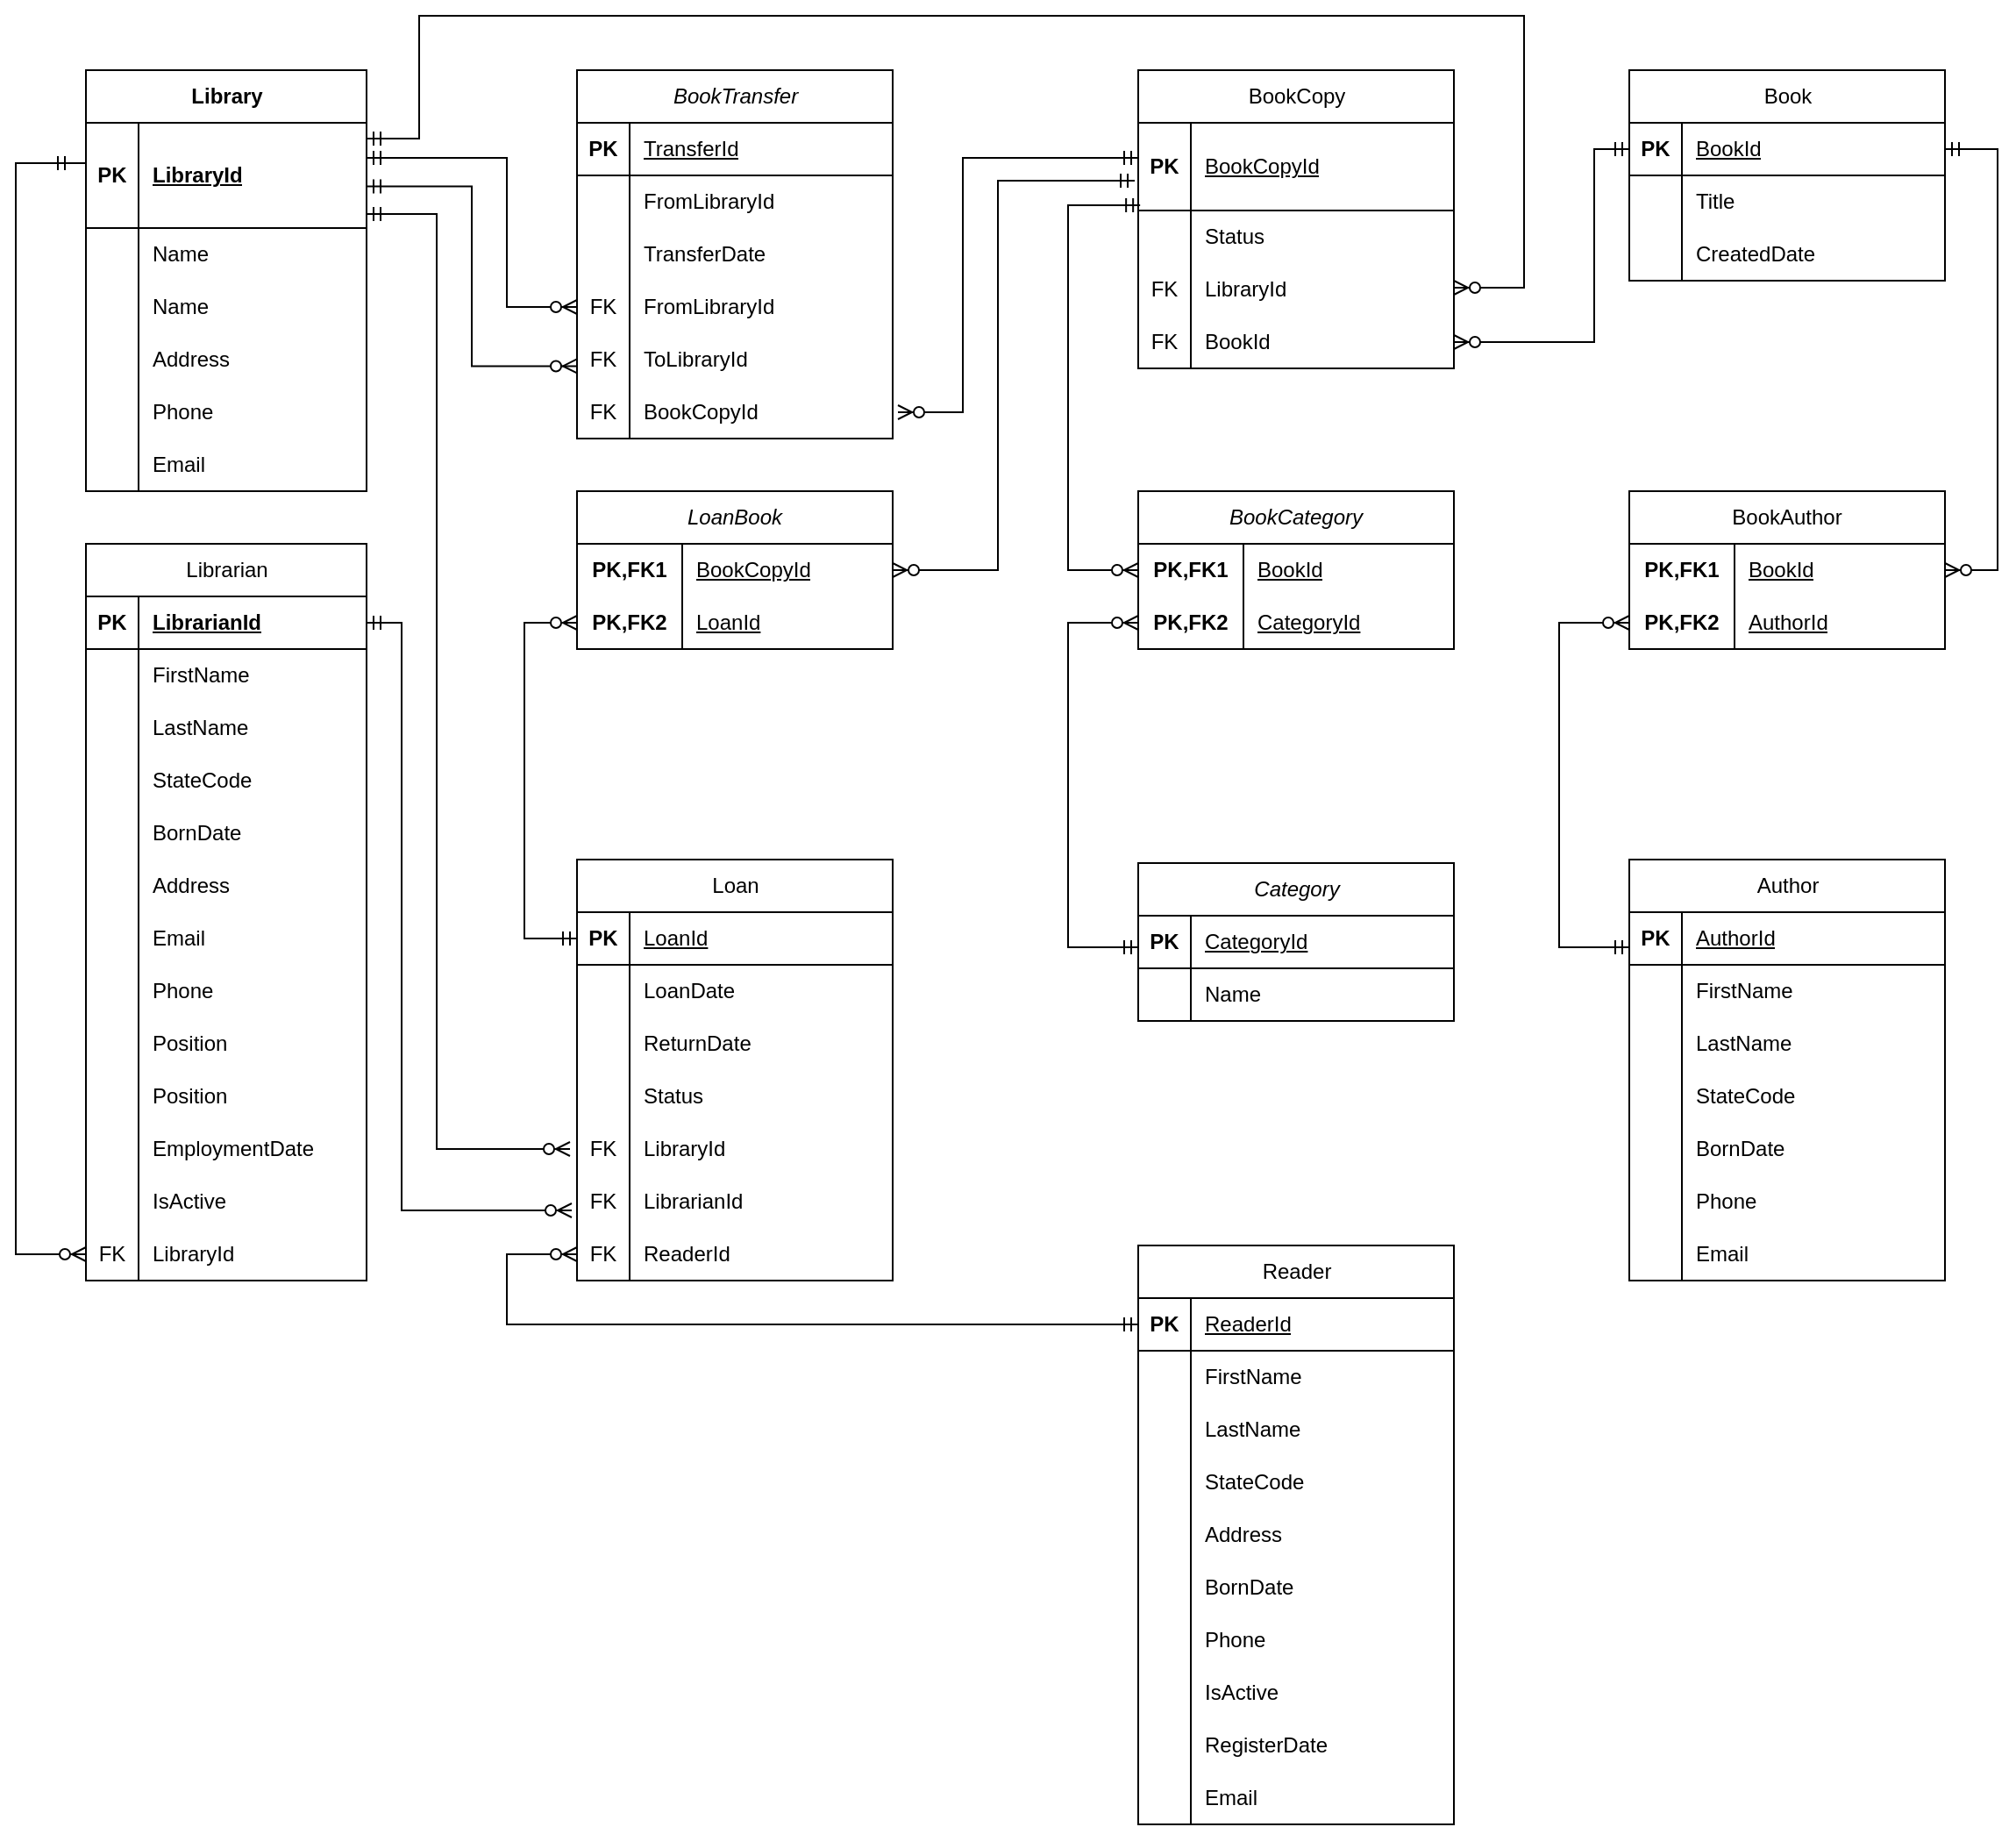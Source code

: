 <mxfile version="24.7.17">
  <diagram id="C5RBs43oDa-KdzZeNtuy" name="Page-1">
    <mxGraphModel dx="1434" dy="854" grid="1" gridSize="10" guides="1" tooltips="1" connect="1" arrows="1" fold="1" page="1" pageScale="1" pageWidth="827" pageHeight="1169" math="0" shadow="0">
      <root>
        <mxCell id="WIyWlLk6GJQsqaUBKTNV-0" />
        <mxCell id="WIyWlLk6GJQsqaUBKTNV-1" parent="WIyWlLk6GJQsqaUBKTNV-0" />
        <mxCell id="uOO-WmGim-CnzoHhQN6n-13" value="Library" style="shape=table;startSize=30;container=1;collapsible=1;childLayout=tableLayout;fixedRows=1;rowLines=0;fontStyle=1;align=center;resizeLast=1;html=1;" vertex="1" parent="WIyWlLk6GJQsqaUBKTNV-1">
          <mxGeometry x="80" y="50" width="160" height="240" as="geometry" />
        </mxCell>
        <mxCell id="uOO-WmGim-CnzoHhQN6n-14" value="" style="shape=tableRow;horizontal=0;startSize=0;swimlaneHead=0;swimlaneBody=0;fillColor=none;collapsible=0;dropTarget=0;points=[[0,0.5],[1,0.5]];portConstraint=eastwest;top=0;left=0;right=0;bottom=1;" vertex="1" parent="uOO-WmGim-CnzoHhQN6n-13">
          <mxGeometry y="30" width="160" height="60" as="geometry" />
        </mxCell>
        <mxCell id="uOO-WmGim-CnzoHhQN6n-15" value="PK" style="shape=partialRectangle;connectable=0;fillColor=none;top=0;left=0;bottom=0;right=0;fontStyle=1;overflow=hidden;whiteSpace=wrap;html=1;" vertex="1" parent="uOO-WmGim-CnzoHhQN6n-14">
          <mxGeometry width="30" height="60" as="geometry">
            <mxRectangle width="30" height="60" as="alternateBounds" />
          </mxGeometry>
        </mxCell>
        <mxCell id="uOO-WmGim-CnzoHhQN6n-16" value="LibraryId" style="shape=partialRectangle;connectable=0;fillColor=none;top=0;left=0;bottom=0;right=0;align=left;spacingLeft=6;fontStyle=5;overflow=hidden;whiteSpace=wrap;html=1;" vertex="1" parent="uOO-WmGim-CnzoHhQN6n-14">
          <mxGeometry x="30" width="130" height="60" as="geometry">
            <mxRectangle width="130" height="60" as="alternateBounds" />
          </mxGeometry>
        </mxCell>
        <mxCell id="uOO-WmGim-CnzoHhQN6n-368" value="" style="shape=tableRow;horizontal=0;startSize=0;swimlaneHead=0;swimlaneBody=0;fillColor=none;collapsible=0;dropTarget=0;points=[[0,0.5],[1,0.5]];portConstraint=eastwest;top=0;left=0;right=0;bottom=0;" vertex="1" parent="uOO-WmGim-CnzoHhQN6n-13">
          <mxGeometry y="90" width="160" height="30" as="geometry" />
        </mxCell>
        <mxCell id="uOO-WmGim-CnzoHhQN6n-369" value="" style="shape=partialRectangle;connectable=0;fillColor=none;top=0;left=0;bottom=0;right=0;editable=1;overflow=hidden;whiteSpace=wrap;html=1;" vertex="1" parent="uOO-WmGim-CnzoHhQN6n-368">
          <mxGeometry width="30" height="30" as="geometry">
            <mxRectangle width="30" height="30" as="alternateBounds" />
          </mxGeometry>
        </mxCell>
        <mxCell id="uOO-WmGim-CnzoHhQN6n-370" value="Name" style="shape=partialRectangle;connectable=0;fillColor=none;top=0;left=0;bottom=0;right=0;align=left;spacingLeft=6;overflow=hidden;whiteSpace=wrap;html=1;" vertex="1" parent="uOO-WmGim-CnzoHhQN6n-368">
          <mxGeometry x="30" width="130" height="30" as="geometry">
            <mxRectangle width="130" height="30" as="alternateBounds" />
          </mxGeometry>
        </mxCell>
        <mxCell id="uOO-WmGim-CnzoHhQN6n-17" value="" style="shape=tableRow;horizontal=0;startSize=0;swimlaneHead=0;swimlaneBody=0;fillColor=none;collapsible=0;dropTarget=0;points=[[0,0.5],[1,0.5]];portConstraint=eastwest;top=0;left=0;right=0;bottom=0;" vertex="1" parent="uOO-WmGim-CnzoHhQN6n-13">
          <mxGeometry y="120" width="160" height="30" as="geometry" />
        </mxCell>
        <mxCell id="uOO-WmGim-CnzoHhQN6n-18" value="" style="shape=partialRectangle;connectable=0;fillColor=none;top=0;left=0;bottom=0;right=0;editable=1;overflow=hidden;whiteSpace=wrap;html=1;" vertex="1" parent="uOO-WmGim-CnzoHhQN6n-17">
          <mxGeometry width="30" height="30" as="geometry">
            <mxRectangle width="30" height="30" as="alternateBounds" />
          </mxGeometry>
        </mxCell>
        <mxCell id="uOO-WmGim-CnzoHhQN6n-19" value="Name" style="shape=partialRectangle;connectable=0;fillColor=none;top=0;left=0;bottom=0;right=0;align=left;spacingLeft=6;overflow=hidden;whiteSpace=wrap;html=1;" vertex="1" parent="uOO-WmGim-CnzoHhQN6n-17">
          <mxGeometry x="30" width="130" height="30" as="geometry">
            <mxRectangle width="130" height="30" as="alternateBounds" />
          </mxGeometry>
        </mxCell>
        <mxCell id="uOO-WmGim-CnzoHhQN6n-20" value="" style="shape=tableRow;horizontal=0;startSize=0;swimlaneHead=0;swimlaneBody=0;fillColor=none;collapsible=0;dropTarget=0;points=[[0,0.5],[1,0.5]];portConstraint=eastwest;top=0;left=0;right=0;bottom=0;" vertex="1" parent="uOO-WmGim-CnzoHhQN6n-13">
          <mxGeometry y="150" width="160" height="30" as="geometry" />
        </mxCell>
        <mxCell id="uOO-WmGim-CnzoHhQN6n-21" value="" style="shape=partialRectangle;connectable=0;fillColor=none;top=0;left=0;bottom=0;right=0;editable=1;overflow=hidden;whiteSpace=wrap;html=1;" vertex="1" parent="uOO-WmGim-CnzoHhQN6n-20">
          <mxGeometry width="30" height="30" as="geometry">
            <mxRectangle width="30" height="30" as="alternateBounds" />
          </mxGeometry>
        </mxCell>
        <mxCell id="uOO-WmGim-CnzoHhQN6n-22" value="Address" style="shape=partialRectangle;connectable=0;fillColor=none;top=0;left=0;bottom=0;right=0;align=left;spacingLeft=6;overflow=hidden;whiteSpace=wrap;html=1;" vertex="1" parent="uOO-WmGim-CnzoHhQN6n-20">
          <mxGeometry x="30" width="130" height="30" as="geometry">
            <mxRectangle width="130" height="30" as="alternateBounds" />
          </mxGeometry>
        </mxCell>
        <mxCell id="uOO-WmGim-CnzoHhQN6n-23" value="" style="shape=tableRow;horizontal=0;startSize=0;swimlaneHead=0;swimlaneBody=0;fillColor=none;collapsible=0;dropTarget=0;points=[[0,0.5],[1,0.5]];portConstraint=eastwest;top=0;left=0;right=0;bottom=0;" vertex="1" parent="uOO-WmGim-CnzoHhQN6n-13">
          <mxGeometry y="180" width="160" height="30" as="geometry" />
        </mxCell>
        <mxCell id="uOO-WmGim-CnzoHhQN6n-24" value="" style="shape=partialRectangle;connectable=0;fillColor=none;top=0;left=0;bottom=0;right=0;editable=1;overflow=hidden;whiteSpace=wrap;html=1;" vertex="1" parent="uOO-WmGim-CnzoHhQN6n-23">
          <mxGeometry width="30" height="30" as="geometry">
            <mxRectangle width="30" height="30" as="alternateBounds" />
          </mxGeometry>
        </mxCell>
        <mxCell id="uOO-WmGim-CnzoHhQN6n-25" value="Phone" style="shape=partialRectangle;connectable=0;fillColor=none;top=0;left=0;bottom=0;right=0;align=left;spacingLeft=6;overflow=hidden;whiteSpace=wrap;html=1;" vertex="1" parent="uOO-WmGim-CnzoHhQN6n-23">
          <mxGeometry x="30" width="130" height="30" as="geometry">
            <mxRectangle width="130" height="30" as="alternateBounds" />
          </mxGeometry>
        </mxCell>
        <mxCell id="uOO-WmGim-CnzoHhQN6n-306" value="" style="shape=tableRow;horizontal=0;startSize=0;swimlaneHead=0;swimlaneBody=0;fillColor=none;collapsible=0;dropTarget=0;points=[[0,0.5],[1,0.5]];portConstraint=eastwest;top=0;left=0;right=0;bottom=0;" vertex="1" parent="uOO-WmGim-CnzoHhQN6n-13">
          <mxGeometry y="210" width="160" height="30" as="geometry" />
        </mxCell>
        <mxCell id="uOO-WmGim-CnzoHhQN6n-307" value="" style="shape=partialRectangle;connectable=0;fillColor=none;top=0;left=0;bottom=0;right=0;editable=1;overflow=hidden;whiteSpace=wrap;html=1;" vertex="1" parent="uOO-WmGim-CnzoHhQN6n-306">
          <mxGeometry width="30" height="30" as="geometry">
            <mxRectangle width="30" height="30" as="alternateBounds" />
          </mxGeometry>
        </mxCell>
        <mxCell id="uOO-WmGim-CnzoHhQN6n-308" value="Email" style="shape=partialRectangle;connectable=0;fillColor=none;top=0;left=0;bottom=0;right=0;align=left;spacingLeft=6;overflow=hidden;whiteSpace=wrap;html=1;" vertex="1" parent="uOO-WmGim-CnzoHhQN6n-306">
          <mxGeometry x="30" width="130" height="30" as="geometry">
            <mxRectangle width="130" height="30" as="alternateBounds" />
          </mxGeometry>
        </mxCell>
        <mxCell id="uOO-WmGim-CnzoHhQN6n-45" value="" style="edgeStyle=orthogonalEdgeStyle;fontSize=12;html=1;endArrow=ERzeroToMany;startArrow=ERmandOne;rounded=0;targetPerimeterSpacing=3;entryX=0;entryY=0.5;entryDx=0;entryDy=0;" edge="1" parent="WIyWlLk6GJQsqaUBKTNV-1" target="uOO-WmGim-CnzoHhQN6n-316">
          <mxGeometry width="100" height="100" relative="1" as="geometry">
            <mxPoint x="60" y="103" as="sourcePoint" />
            <mxPoint x="40" y="720" as="targetPoint" />
            <Array as="points">
              <mxPoint x="80" y="103" />
              <mxPoint x="40" y="103" />
              <mxPoint x="40" y="110" />
              <mxPoint x="40" y="110" />
              <mxPoint x="40" y="695" />
            </Array>
          </mxGeometry>
        </mxCell>
        <mxCell id="uOO-WmGim-CnzoHhQN6n-101" value="&lt;span style=&quot;font-style: italic; font-weight: 400;&quot;&gt;BookTransfer&lt;/span&gt;" style="shape=table;startSize=30;container=1;collapsible=1;childLayout=tableLayout;fixedRows=1;rowLines=0;fontStyle=1;align=center;resizeLast=1;html=1;" vertex="1" parent="WIyWlLk6GJQsqaUBKTNV-1">
          <mxGeometry x="360" y="50" width="180" height="210" as="geometry" />
        </mxCell>
        <mxCell id="uOO-WmGim-CnzoHhQN6n-102" value="" style="shape=tableRow;horizontal=0;startSize=0;swimlaneHead=0;swimlaneBody=0;fillColor=none;collapsible=0;dropTarget=0;points=[[0,0.5],[1,0.5]];portConstraint=eastwest;top=0;left=0;right=0;bottom=1;" vertex="1" parent="uOO-WmGim-CnzoHhQN6n-101">
          <mxGeometry y="30" width="180" height="30" as="geometry" />
        </mxCell>
        <mxCell id="uOO-WmGim-CnzoHhQN6n-103" value="PK" style="shape=partialRectangle;connectable=0;fillColor=none;top=0;left=0;bottom=0;right=0;fontStyle=1;overflow=hidden;whiteSpace=wrap;html=1;" vertex="1" parent="uOO-WmGim-CnzoHhQN6n-102">
          <mxGeometry width="30" height="30" as="geometry">
            <mxRectangle width="30" height="30" as="alternateBounds" />
          </mxGeometry>
        </mxCell>
        <mxCell id="uOO-WmGim-CnzoHhQN6n-104" value="&lt;span style=&quot;font-weight: 400; text-wrap: nowrap;&quot;&gt;TransferId&lt;/span&gt;" style="shape=partialRectangle;connectable=0;fillColor=none;top=0;left=0;bottom=0;right=0;align=left;spacingLeft=6;fontStyle=5;overflow=hidden;whiteSpace=wrap;html=1;" vertex="1" parent="uOO-WmGim-CnzoHhQN6n-102">
          <mxGeometry x="30" width="150" height="30" as="geometry">
            <mxRectangle width="150" height="30" as="alternateBounds" />
          </mxGeometry>
        </mxCell>
        <mxCell id="uOO-WmGim-CnzoHhQN6n-108" value="" style="shape=tableRow;horizontal=0;startSize=0;swimlaneHead=0;swimlaneBody=0;fillColor=none;collapsible=0;dropTarget=0;points=[[0,0.5],[1,0.5]];portConstraint=eastwest;top=0;left=0;right=0;bottom=0;" vertex="1" parent="uOO-WmGim-CnzoHhQN6n-101">
          <mxGeometry y="60" width="180" height="30" as="geometry" />
        </mxCell>
        <mxCell id="uOO-WmGim-CnzoHhQN6n-109" value="" style="shape=partialRectangle;connectable=0;fillColor=none;top=0;left=0;bottom=0;right=0;editable=1;overflow=hidden;whiteSpace=wrap;html=1;" vertex="1" parent="uOO-WmGim-CnzoHhQN6n-108">
          <mxGeometry width="30" height="30" as="geometry">
            <mxRectangle width="30" height="30" as="alternateBounds" />
          </mxGeometry>
        </mxCell>
        <mxCell id="uOO-WmGim-CnzoHhQN6n-110" value="&lt;span style=&quot;text-wrap: nowrap;&quot;&gt;FromLibraryId&lt;/span&gt;" style="shape=partialRectangle;connectable=0;fillColor=none;top=0;left=0;bottom=0;right=0;align=left;spacingLeft=6;overflow=hidden;whiteSpace=wrap;html=1;" vertex="1" parent="uOO-WmGim-CnzoHhQN6n-108">
          <mxGeometry x="30" width="150" height="30" as="geometry">
            <mxRectangle width="150" height="30" as="alternateBounds" />
          </mxGeometry>
        </mxCell>
        <mxCell id="uOO-WmGim-CnzoHhQN6n-114" value="" style="shape=tableRow;horizontal=0;startSize=0;swimlaneHead=0;swimlaneBody=0;fillColor=none;collapsible=0;dropTarget=0;points=[[0,0.5],[1,0.5]];portConstraint=eastwest;top=0;left=0;right=0;bottom=0;" vertex="1" parent="uOO-WmGim-CnzoHhQN6n-101">
          <mxGeometry y="90" width="180" height="30" as="geometry" />
        </mxCell>
        <mxCell id="uOO-WmGim-CnzoHhQN6n-115" value="" style="shape=partialRectangle;connectable=0;fillColor=none;top=0;left=0;bottom=0;right=0;editable=1;overflow=hidden;whiteSpace=wrap;html=1;" vertex="1" parent="uOO-WmGim-CnzoHhQN6n-114">
          <mxGeometry width="30" height="30" as="geometry">
            <mxRectangle width="30" height="30" as="alternateBounds" />
          </mxGeometry>
        </mxCell>
        <mxCell id="uOO-WmGim-CnzoHhQN6n-116" value="&lt;span style=&quot;text-wrap: nowrap;&quot;&gt;TransferDate&lt;/span&gt;" style="shape=partialRectangle;connectable=0;fillColor=none;top=0;left=0;bottom=0;right=0;align=left;spacingLeft=6;overflow=hidden;whiteSpace=wrap;html=1;" vertex="1" parent="uOO-WmGim-CnzoHhQN6n-114">
          <mxGeometry x="30" width="150" height="30" as="geometry">
            <mxRectangle width="150" height="30" as="alternateBounds" />
          </mxGeometry>
        </mxCell>
        <mxCell id="uOO-WmGim-CnzoHhQN6n-337" value="" style="shape=tableRow;horizontal=0;startSize=0;swimlaneHead=0;swimlaneBody=0;fillColor=none;collapsible=0;dropTarget=0;points=[[0,0.5],[1,0.5]];portConstraint=eastwest;top=0;left=0;right=0;bottom=0;" vertex="1" parent="uOO-WmGim-CnzoHhQN6n-101">
          <mxGeometry y="120" width="180" height="30" as="geometry" />
        </mxCell>
        <mxCell id="uOO-WmGim-CnzoHhQN6n-338" value="FK" style="shape=partialRectangle;connectable=0;fillColor=none;top=0;left=0;bottom=0;right=0;fontStyle=0;overflow=hidden;whiteSpace=wrap;html=1;" vertex="1" parent="uOO-WmGim-CnzoHhQN6n-337">
          <mxGeometry width="30" height="30" as="geometry">
            <mxRectangle width="30" height="30" as="alternateBounds" />
          </mxGeometry>
        </mxCell>
        <mxCell id="uOO-WmGim-CnzoHhQN6n-339" value="&lt;span style=&quot;text-wrap: nowrap;&quot;&gt;FromLibraryId&lt;/span&gt;" style="shape=partialRectangle;connectable=0;fillColor=none;top=0;left=0;bottom=0;right=0;align=left;spacingLeft=6;fontStyle=0;overflow=hidden;whiteSpace=wrap;html=1;" vertex="1" parent="uOO-WmGim-CnzoHhQN6n-337">
          <mxGeometry x="30" width="150" height="30" as="geometry">
            <mxRectangle width="150" height="30" as="alternateBounds" />
          </mxGeometry>
        </mxCell>
        <mxCell id="uOO-WmGim-CnzoHhQN6n-361" value="" style="shape=tableRow;horizontal=0;startSize=0;swimlaneHead=0;swimlaneBody=0;fillColor=none;collapsible=0;dropTarget=0;points=[[0,0.5],[1,0.5]];portConstraint=eastwest;top=0;left=0;right=0;bottom=0;" vertex="1" parent="uOO-WmGim-CnzoHhQN6n-101">
          <mxGeometry y="150" width="180" height="30" as="geometry" />
        </mxCell>
        <mxCell id="uOO-WmGim-CnzoHhQN6n-362" value="FK" style="shape=partialRectangle;connectable=0;fillColor=none;top=0;left=0;bottom=0;right=0;fontStyle=0;overflow=hidden;whiteSpace=wrap;html=1;" vertex="1" parent="uOO-WmGim-CnzoHhQN6n-361">
          <mxGeometry width="30" height="30" as="geometry">
            <mxRectangle width="30" height="30" as="alternateBounds" />
          </mxGeometry>
        </mxCell>
        <mxCell id="uOO-WmGim-CnzoHhQN6n-363" value="&lt;span style=&quot;text-wrap: nowrap;&quot;&gt;ToLibraryId&lt;/span&gt;" style="shape=partialRectangle;connectable=0;fillColor=none;top=0;left=0;bottom=0;right=0;align=left;spacingLeft=6;fontStyle=0;overflow=hidden;whiteSpace=wrap;html=1;" vertex="1" parent="uOO-WmGim-CnzoHhQN6n-361">
          <mxGeometry x="30" width="150" height="30" as="geometry">
            <mxRectangle width="150" height="30" as="alternateBounds" />
          </mxGeometry>
        </mxCell>
        <mxCell id="uOO-WmGim-CnzoHhQN6n-364" value="" style="shape=tableRow;horizontal=0;startSize=0;swimlaneHead=0;swimlaneBody=0;fillColor=none;collapsible=0;dropTarget=0;points=[[0,0.5],[1,0.5]];portConstraint=eastwest;top=0;left=0;right=0;bottom=0;" vertex="1" parent="uOO-WmGim-CnzoHhQN6n-101">
          <mxGeometry y="180" width="180" height="30" as="geometry" />
        </mxCell>
        <mxCell id="uOO-WmGim-CnzoHhQN6n-365" value="FK" style="shape=partialRectangle;connectable=0;fillColor=none;top=0;left=0;bottom=0;right=0;fontStyle=0;overflow=hidden;whiteSpace=wrap;html=1;" vertex="1" parent="uOO-WmGim-CnzoHhQN6n-364">
          <mxGeometry width="30" height="30" as="geometry">
            <mxRectangle width="30" height="30" as="alternateBounds" />
          </mxGeometry>
        </mxCell>
        <mxCell id="uOO-WmGim-CnzoHhQN6n-366" value="&lt;span style=&quot;text-wrap: nowrap;&quot;&gt;BookCopyId&lt;/span&gt;" style="shape=partialRectangle;connectable=0;fillColor=none;top=0;left=0;bottom=0;right=0;align=left;spacingLeft=6;fontStyle=0;overflow=hidden;whiteSpace=wrap;html=1;" vertex="1" parent="uOO-WmGim-CnzoHhQN6n-364">
          <mxGeometry x="30" width="150" height="30" as="geometry">
            <mxRectangle width="150" height="30" as="alternateBounds" />
          </mxGeometry>
        </mxCell>
        <mxCell id="uOO-WmGim-CnzoHhQN6n-117" value="&lt;span style=&quot;font-weight: 400;&quot;&gt;BookCopy&lt;/span&gt;" style="shape=table;startSize=30;container=1;collapsible=1;childLayout=tableLayout;fixedRows=1;rowLines=0;fontStyle=1;align=center;resizeLast=1;html=1;" vertex="1" parent="WIyWlLk6GJQsqaUBKTNV-1">
          <mxGeometry x="680" y="50" width="180" height="170" as="geometry" />
        </mxCell>
        <mxCell id="uOO-WmGim-CnzoHhQN6n-118" value="" style="shape=tableRow;horizontal=0;startSize=0;swimlaneHead=0;swimlaneBody=0;fillColor=none;collapsible=0;dropTarget=0;points=[[0,0.5],[1,0.5]];portConstraint=eastwest;top=0;left=0;right=0;bottom=1;" vertex="1" parent="uOO-WmGim-CnzoHhQN6n-117">
          <mxGeometry y="30" width="180" height="50" as="geometry" />
        </mxCell>
        <mxCell id="uOO-WmGim-CnzoHhQN6n-119" value="PK" style="shape=partialRectangle;connectable=0;fillColor=none;top=0;left=0;bottom=0;right=0;fontStyle=1;overflow=hidden;whiteSpace=wrap;html=1;" vertex="1" parent="uOO-WmGim-CnzoHhQN6n-118">
          <mxGeometry width="30" height="50" as="geometry">
            <mxRectangle width="30" height="50" as="alternateBounds" />
          </mxGeometry>
        </mxCell>
        <mxCell id="uOO-WmGim-CnzoHhQN6n-120" value="&lt;span style=&quot;font-weight: 400; text-wrap: nowrap;&quot;&gt;BookCopyId&lt;/span&gt;" style="shape=partialRectangle;connectable=0;fillColor=none;top=0;left=0;bottom=0;right=0;align=left;spacingLeft=6;fontStyle=5;overflow=hidden;whiteSpace=wrap;html=1;" vertex="1" parent="uOO-WmGim-CnzoHhQN6n-118">
          <mxGeometry x="30" width="150" height="50" as="geometry">
            <mxRectangle width="150" height="50" as="alternateBounds" />
          </mxGeometry>
        </mxCell>
        <mxCell id="uOO-WmGim-CnzoHhQN6n-121" value="" style="shape=tableRow;horizontal=0;startSize=0;swimlaneHead=0;swimlaneBody=0;fillColor=none;collapsible=0;dropTarget=0;points=[[0,0.5],[1,0.5]];portConstraint=eastwest;top=0;left=0;right=0;bottom=0;" vertex="1" parent="uOO-WmGim-CnzoHhQN6n-117">
          <mxGeometry y="80" width="180" height="30" as="geometry" />
        </mxCell>
        <mxCell id="uOO-WmGim-CnzoHhQN6n-122" value="" style="shape=partialRectangle;connectable=0;fillColor=none;top=0;left=0;bottom=0;right=0;editable=1;overflow=hidden;whiteSpace=wrap;html=1;" vertex="1" parent="uOO-WmGim-CnzoHhQN6n-121">
          <mxGeometry width="30" height="30" as="geometry">
            <mxRectangle width="30" height="30" as="alternateBounds" />
          </mxGeometry>
        </mxCell>
        <mxCell id="uOO-WmGim-CnzoHhQN6n-123" value="&lt;span style=&quot;text-wrap: nowrap;&quot;&gt;Status&lt;/span&gt;" style="shape=partialRectangle;connectable=0;fillColor=none;top=0;left=0;bottom=0;right=0;align=left;spacingLeft=6;overflow=hidden;whiteSpace=wrap;html=1;" vertex="1" parent="uOO-WmGim-CnzoHhQN6n-121">
          <mxGeometry x="30" width="150" height="30" as="geometry">
            <mxRectangle width="150" height="30" as="alternateBounds" />
          </mxGeometry>
        </mxCell>
        <mxCell id="uOO-WmGim-CnzoHhQN6n-330" value="" style="shape=tableRow;horizontal=0;startSize=0;swimlaneHead=0;swimlaneBody=0;fillColor=none;collapsible=0;dropTarget=0;points=[[0,0.5],[1,0.5]];portConstraint=eastwest;top=0;left=0;right=0;bottom=0;" vertex="1" parent="uOO-WmGim-CnzoHhQN6n-117">
          <mxGeometry y="110" width="180" height="30" as="geometry" />
        </mxCell>
        <mxCell id="uOO-WmGim-CnzoHhQN6n-331" value="FK" style="shape=partialRectangle;connectable=0;fillColor=none;top=0;left=0;bottom=0;right=0;fontStyle=0;overflow=hidden;whiteSpace=wrap;html=1;" vertex="1" parent="uOO-WmGim-CnzoHhQN6n-330">
          <mxGeometry width="30" height="30" as="geometry">
            <mxRectangle width="30" height="30" as="alternateBounds" />
          </mxGeometry>
        </mxCell>
        <mxCell id="uOO-WmGim-CnzoHhQN6n-332" value="&lt;span style=&quot;text-wrap: nowrap;&quot;&gt;LibraryId&lt;/span&gt;" style="shape=partialRectangle;connectable=0;fillColor=none;top=0;left=0;bottom=0;right=0;align=left;spacingLeft=6;fontStyle=0;overflow=hidden;whiteSpace=wrap;html=1;" vertex="1" parent="uOO-WmGim-CnzoHhQN6n-330">
          <mxGeometry x="30" width="150" height="30" as="geometry">
            <mxRectangle width="150" height="30" as="alternateBounds" />
          </mxGeometry>
        </mxCell>
        <mxCell id="uOO-WmGim-CnzoHhQN6n-333" value="" style="shape=tableRow;horizontal=0;startSize=0;swimlaneHead=0;swimlaneBody=0;fillColor=none;collapsible=0;dropTarget=0;points=[[0,0.5],[1,0.5]];portConstraint=eastwest;top=0;left=0;right=0;bottom=0;" vertex="1" parent="uOO-WmGim-CnzoHhQN6n-117">
          <mxGeometry y="140" width="180" height="30" as="geometry" />
        </mxCell>
        <mxCell id="uOO-WmGim-CnzoHhQN6n-334" value="FK" style="shape=partialRectangle;connectable=0;fillColor=none;top=0;left=0;bottom=0;right=0;fontStyle=0;overflow=hidden;whiteSpace=wrap;html=1;" vertex="1" parent="uOO-WmGim-CnzoHhQN6n-333">
          <mxGeometry width="30" height="30" as="geometry">
            <mxRectangle width="30" height="30" as="alternateBounds" />
          </mxGeometry>
        </mxCell>
        <mxCell id="uOO-WmGim-CnzoHhQN6n-335" value="&lt;span style=&quot;text-wrap: nowrap;&quot;&gt;BookId&lt;/span&gt;" style="shape=partialRectangle;connectable=0;fillColor=none;top=0;left=0;bottom=0;right=0;align=left;spacingLeft=6;fontStyle=0;overflow=hidden;whiteSpace=wrap;html=1;" vertex="1" parent="uOO-WmGim-CnzoHhQN6n-333">
          <mxGeometry x="30" width="150" height="30" as="geometry">
            <mxRectangle width="150" height="30" as="alternateBounds" />
          </mxGeometry>
        </mxCell>
        <mxCell id="uOO-WmGim-CnzoHhQN6n-130" value="&lt;span style=&quot;font-weight: 400;&quot;&gt;Book&lt;/span&gt;" style="shape=table;startSize=30;container=1;collapsible=1;childLayout=tableLayout;fixedRows=1;rowLines=0;fontStyle=1;align=center;resizeLast=1;html=1;" vertex="1" parent="WIyWlLk6GJQsqaUBKTNV-1">
          <mxGeometry x="960" y="50" width="180" height="120" as="geometry" />
        </mxCell>
        <mxCell id="uOO-WmGim-CnzoHhQN6n-131" value="" style="shape=tableRow;horizontal=0;startSize=0;swimlaneHead=0;swimlaneBody=0;fillColor=none;collapsible=0;dropTarget=0;points=[[0,0.5],[1,0.5]];portConstraint=eastwest;top=0;left=0;right=0;bottom=1;" vertex="1" parent="uOO-WmGim-CnzoHhQN6n-130">
          <mxGeometry y="30" width="180" height="30" as="geometry" />
        </mxCell>
        <mxCell id="uOO-WmGim-CnzoHhQN6n-132" value="PK" style="shape=partialRectangle;connectable=0;fillColor=none;top=0;left=0;bottom=0;right=0;fontStyle=1;overflow=hidden;whiteSpace=wrap;html=1;" vertex="1" parent="uOO-WmGim-CnzoHhQN6n-131">
          <mxGeometry width="30" height="30" as="geometry">
            <mxRectangle width="30" height="30" as="alternateBounds" />
          </mxGeometry>
        </mxCell>
        <mxCell id="uOO-WmGim-CnzoHhQN6n-133" value="&lt;span style=&quot;font-weight: 400; text-wrap: nowrap;&quot;&gt;BookId&lt;/span&gt;" style="shape=partialRectangle;connectable=0;fillColor=none;top=0;left=0;bottom=0;right=0;align=left;spacingLeft=6;fontStyle=5;overflow=hidden;whiteSpace=wrap;html=1;" vertex="1" parent="uOO-WmGim-CnzoHhQN6n-131">
          <mxGeometry x="30" width="150" height="30" as="geometry">
            <mxRectangle width="150" height="30" as="alternateBounds" />
          </mxGeometry>
        </mxCell>
        <mxCell id="uOO-WmGim-CnzoHhQN6n-134" value="" style="shape=tableRow;horizontal=0;startSize=0;swimlaneHead=0;swimlaneBody=0;fillColor=none;collapsible=0;dropTarget=0;points=[[0,0.5],[1,0.5]];portConstraint=eastwest;top=0;left=0;right=0;bottom=0;" vertex="1" parent="uOO-WmGim-CnzoHhQN6n-130">
          <mxGeometry y="60" width="180" height="30" as="geometry" />
        </mxCell>
        <mxCell id="uOO-WmGim-CnzoHhQN6n-135" value="" style="shape=partialRectangle;connectable=0;fillColor=none;top=0;left=0;bottom=0;right=0;editable=1;overflow=hidden;whiteSpace=wrap;html=1;" vertex="1" parent="uOO-WmGim-CnzoHhQN6n-134">
          <mxGeometry width="30" height="30" as="geometry">
            <mxRectangle width="30" height="30" as="alternateBounds" />
          </mxGeometry>
        </mxCell>
        <mxCell id="uOO-WmGim-CnzoHhQN6n-136" value="&lt;span style=&quot;text-wrap: nowrap;&quot;&gt;Title&lt;/span&gt;" style="shape=partialRectangle;connectable=0;fillColor=none;top=0;left=0;bottom=0;right=0;align=left;spacingLeft=6;overflow=hidden;whiteSpace=wrap;html=1;" vertex="1" parent="uOO-WmGim-CnzoHhQN6n-134">
          <mxGeometry x="30" width="150" height="30" as="geometry">
            <mxRectangle width="150" height="30" as="alternateBounds" />
          </mxGeometry>
        </mxCell>
        <mxCell id="uOO-WmGim-CnzoHhQN6n-137" value="" style="shape=tableRow;horizontal=0;startSize=0;swimlaneHead=0;swimlaneBody=0;fillColor=none;collapsible=0;dropTarget=0;points=[[0,0.5],[1,0.5]];portConstraint=eastwest;top=0;left=0;right=0;bottom=0;" vertex="1" parent="uOO-WmGim-CnzoHhQN6n-130">
          <mxGeometry y="90" width="180" height="30" as="geometry" />
        </mxCell>
        <mxCell id="uOO-WmGim-CnzoHhQN6n-138" value="" style="shape=partialRectangle;connectable=0;fillColor=none;top=0;left=0;bottom=0;right=0;editable=1;overflow=hidden;whiteSpace=wrap;html=1;" vertex="1" parent="uOO-WmGim-CnzoHhQN6n-137">
          <mxGeometry width="30" height="30" as="geometry">
            <mxRectangle width="30" height="30" as="alternateBounds" />
          </mxGeometry>
        </mxCell>
        <mxCell id="uOO-WmGim-CnzoHhQN6n-139" value="&lt;span style=&quot;text-wrap: nowrap;&quot;&gt;CreatedDate&lt;/span&gt;" style="shape=partialRectangle;connectable=0;fillColor=none;top=0;left=0;bottom=0;right=0;align=left;spacingLeft=6;overflow=hidden;whiteSpace=wrap;html=1;" vertex="1" parent="uOO-WmGim-CnzoHhQN6n-137">
          <mxGeometry x="30" width="150" height="30" as="geometry">
            <mxRectangle width="150" height="30" as="alternateBounds" />
          </mxGeometry>
        </mxCell>
        <mxCell id="uOO-WmGim-CnzoHhQN6n-145" value="&lt;span style=&quot;font-weight: 400;&quot;&gt;Author&lt;/span&gt;" style="shape=table;startSize=30;container=1;collapsible=1;childLayout=tableLayout;fixedRows=1;rowLines=0;fontStyle=1;align=center;resizeLast=1;html=1;" vertex="1" parent="WIyWlLk6GJQsqaUBKTNV-1">
          <mxGeometry x="960" y="500" width="180" height="240" as="geometry" />
        </mxCell>
        <mxCell id="uOO-WmGim-CnzoHhQN6n-146" value="" style="shape=tableRow;horizontal=0;startSize=0;swimlaneHead=0;swimlaneBody=0;fillColor=none;collapsible=0;dropTarget=0;points=[[0,0.5],[1,0.5]];portConstraint=eastwest;top=0;left=0;right=0;bottom=1;" vertex="1" parent="uOO-WmGim-CnzoHhQN6n-145">
          <mxGeometry y="30" width="180" height="30" as="geometry" />
        </mxCell>
        <mxCell id="uOO-WmGim-CnzoHhQN6n-147" value="PK" style="shape=partialRectangle;connectable=0;fillColor=none;top=0;left=0;bottom=0;right=0;fontStyle=1;overflow=hidden;whiteSpace=wrap;html=1;" vertex="1" parent="uOO-WmGim-CnzoHhQN6n-146">
          <mxGeometry width="30" height="30" as="geometry">
            <mxRectangle width="30" height="30" as="alternateBounds" />
          </mxGeometry>
        </mxCell>
        <mxCell id="uOO-WmGim-CnzoHhQN6n-148" value="&lt;span style=&quot;font-weight: 400; text-wrap: nowrap;&quot;&gt;AuthorId&lt;/span&gt;" style="shape=partialRectangle;connectable=0;fillColor=none;top=0;left=0;bottom=0;right=0;align=left;spacingLeft=6;fontStyle=5;overflow=hidden;whiteSpace=wrap;html=1;" vertex="1" parent="uOO-WmGim-CnzoHhQN6n-146">
          <mxGeometry x="30" width="150" height="30" as="geometry">
            <mxRectangle width="150" height="30" as="alternateBounds" />
          </mxGeometry>
        </mxCell>
        <mxCell id="uOO-WmGim-CnzoHhQN6n-149" value="" style="shape=tableRow;horizontal=0;startSize=0;swimlaneHead=0;swimlaneBody=0;fillColor=none;collapsible=0;dropTarget=0;points=[[0,0.5],[1,0.5]];portConstraint=eastwest;top=0;left=0;right=0;bottom=0;" vertex="1" parent="uOO-WmGim-CnzoHhQN6n-145">
          <mxGeometry y="60" width="180" height="30" as="geometry" />
        </mxCell>
        <mxCell id="uOO-WmGim-CnzoHhQN6n-150" value="" style="shape=partialRectangle;connectable=0;fillColor=none;top=0;left=0;bottom=0;right=0;editable=1;overflow=hidden;whiteSpace=wrap;html=1;" vertex="1" parent="uOO-WmGim-CnzoHhQN6n-149">
          <mxGeometry width="30" height="30" as="geometry">
            <mxRectangle width="30" height="30" as="alternateBounds" />
          </mxGeometry>
        </mxCell>
        <mxCell id="uOO-WmGim-CnzoHhQN6n-151" value="&lt;span style=&quot;text-wrap: nowrap;&quot;&gt;FirstName&lt;/span&gt;" style="shape=partialRectangle;connectable=0;fillColor=none;top=0;left=0;bottom=0;right=0;align=left;spacingLeft=6;overflow=hidden;whiteSpace=wrap;html=1;" vertex="1" parent="uOO-WmGim-CnzoHhQN6n-149">
          <mxGeometry x="30" width="150" height="30" as="geometry">
            <mxRectangle width="150" height="30" as="alternateBounds" />
          </mxGeometry>
        </mxCell>
        <mxCell id="uOO-WmGim-CnzoHhQN6n-152" value="" style="shape=tableRow;horizontal=0;startSize=0;swimlaneHead=0;swimlaneBody=0;fillColor=none;collapsible=0;dropTarget=0;points=[[0,0.5],[1,0.5]];portConstraint=eastwest;top=0;left=0;right=0;bottom=0;" vertex="1" parent="uOO-WmGim-CnzoHhQN6n-145">
          <mxGeometry y="90" width="180" height="30" as="geometry" />
        </mxCell>
        <mxCell id="uOO-WmGim-CnzoHhQN6n-153" value="" style="shape=partialRectangle;connectable=0;fillColor=none;top=0;left=0;bottom=0;right=0;editable=1;overflow=hidden;whiteSpace=wrap;html=1;" vertex="1" parent="uOO-WmGim-CnzoHhQN6n-152">
          <mxGeometry width="30" height="30" as="geometry">
            <mxRectangle width="30" height="30" as="alternateBounds" />
          </mxGeometry>
        </mxCell>
        <mxCell id="uOO-WmGim-CnzoHhQN6n-154" value="&lt;span style=&quot;text-wrap: nowrap;&quot;&gt;LastName&lt;/span&gt;" style="shape=partialRectangle;connectable=0;fillColor=none;top=0;left=0;bottom=0;right=0;align=left;spacingLeft=6;overflow=hidden;whiteSpace=wrap;html=1;" vertex="1" parent="uOO-WmGim-CnzoHhQN6n-152">
          <mxGeometry x="30" width="150" height="30" as="geometry">
            <mxRectangle width="150" height="30" as="alternateBounds" />
          </mxGeometry>
        </mxCell>
        <mxCell id="uOO-WmGim-CnzoHhQN6n-155" value="" style="shape=tableRow;horizontal=0;startSize=0;swimlaneHead=0;swimlaneBody=0;fillColor=none;collapsible=0;dropTarget=0;points=[[0,0.5],[1,0.5]];portConstraint=eastwest;top=0;left=0;right=0;bottom=0;" vertex="1" parent="uOO-WmGim-CnzoHhQN6n-145">
          <mxGeometry y="120" width="180" height="30" as="geometry" />
        </mxCell>
        <mxCell id="uOO-WmGim-CnzoHhQN6n-156" value="" style="shape=partialRectangle;connectable=0;fillColor=none;top=0;left=0;bottom=0;right=0;editable=1;overflow=hidden;whiteSpace=wrap;html=1;" vertex="1" parent="uOO-WmGim-CnzoHhQN6n-155">
          <mxGeometry width="30" height="30" as="geometry">
            <mxRectangle width="30" height="30" as="alternateBounds" />
          </mxGeometry>
        </mxCell>
        <mxCell id="uOO-WmGim-CnzoHhQN6n-157" value="StateCode" style="shape=partialRectangle;connectable=0;fillColor=none;top=0;left=0;bottom=0;right=0;align=left;spacingLeft=6;overflow=hidden;whiteSpace=wrap;html=1;" vertex="1" parent="uOO-WmGim-CnzoHhQN6n-155">
          <mxGeometry x="30" width="150" height="30" as="geometry">
            <mxRectangle width="150" height="30" as="alternateBounds" />
          </mxGeometry>
        </mxCell>
        <mxCell id="uOO-WmGim-CnzoHhQN6n-158" value="" style="shape=tableRow;horizontal=0;startSize=0;swimlaneHead=0;swimlaneBody=0;fillColor=none;collapsible=0;dropTarget=0;points=[[0,0.5],[1,0.5]];portConstraint=eastwest;top=0;left=0;right=0;bottom=0;" vertex="1" parent="uOO-WmGim-CnzoHhQN6n-145">
          <mxGeometry y="150" width="180" height="30" as="geometry" />
        </mxCell>
        <mxCell id="uOO-WmGim-CnzoHhQN6n-159" value="" style="shape=partialRectangle;connectable=0;fillColor=none;top=0;left=0;bottom=0;right=0;editable=1;overflow=hidden;whiteSpace=wrap;html=1;" vertex="1" parent="uOO-WmGim-CnzoHhQN6n-158">
          <mxGeometry width="30" height="30" as="geometry">
            <mxRectangle width="30" height="30" as="alternateBounds" />
          </mxGeometry>
        </mxCell>
        <mxCell id="uOO-WmGim-CnzoHhQN6n-160" value="&lt;span style=&quot;text-wrap: nowrap;&quot;&gt;BornDate&lt;/span&gt;" style="shape=partialRectangle;connectable=0;fillColor=none;top=0;left=0;bottom=0;right=0;align=left;spacingLeft=6;overflow=hidden;whiteSpace=wrap;html=1;" vertex="1" parent="uOO-WmGim-CnzoHhQN6n-158">
          <mxGeometry x="30" width="150" height="30" as="geometry">
            <mxRectangle width="150" height="30" as="alternateBounds" />
          </mxGeometry>
        </mxCell>
        <mxCell id="uOO-WmGim-CnzoHhQN6n-161" value="" style="shape=tableRow;horizontal=0;startSize=0;swimlaneHead=0;swimlaneBody=0;fillColor=none;collapsible=0;dropTarget=0;points=[[0,0.5],[1,0.5]];portConstraint=eastwest;top=0;left=0;right=0;bottom=0;" vertex="1" parent="uOO-WmGim-CnzoHhQN6n-145">
          <mxGeometry y="180" width="180" height="30" as="geometry" />
        </mxCell>
        <mxCell id="uOO-WmGim-CnzoHhQN6n-162" value="" style="shape=partialRectangle;connectable=0;fillColor=none;top=0;left=0;bottom=0;right=0;editable=1;overflow=hidden;whiteSpace=wrap;html=1;" vertex="1" parent="uOO-WmGim-CnzoHhQN6n-161">
          <mxGeometry width="30" height="30" as="geometry">
            <mxRectangle width="30" height="30" as="alternateBounds" />
          </mxGeometry>
        </mxCell>
        <mxCell id="uOO-WmGim-CnzoHhQN6n-163" value="&lt;span style=&quot;text-wrap: nowrap;&quot;&gt;Phone&lt;/span&gt;" style="shape=partialRectangle;connectable=0;fillColor=none;top=0;left=0;bottom=0;right=0;align=left;spacingLeft=6;overflow=hidden;whiteSpace=wrap;html=1;" vertex="1" parent="uOO-WmGim-CnzoHhQN6n-161">
          <mxGeometry x="30" width="150" height="30" as="geometry">
            <mxRectangle width="150" height="30" as="alternateBounds" />
          </mxGeometry>
        </mxCell>
        <mxCell id="uOO-WmGim-CnzoHhQN6n-340" value="" style="shape=tableRow;horizontal=0;startSize=0;swimlaneHead=0;swimlaneBody=0;fillColor=none;collapsible=0;dropTarget=0;points=[[0,0.5],[1,0.5]];portConstraint=eastwest;top=0;left=0;right=0;bottom=0;" vertex="1" parent="uOO-WmGim-CnzoHhQN6n-145">
          <mxGeometry y="210" width="180" height="30" as="geometry" />
        </mxCell>
        <mxCell id="uOO-WmGim-CnzoHhQN6n-341" value="" style="shape=partialRectangle;connectable=0;fillColor=none;top=0;left=0;bottom=0;right=0;editable=1;overflow=hidden;whiteSpace=wrap;html=1;" vertex="1" parent="uOO-WmGim-CnzoHhQN6n-340">
          <mxGeometry width="30" height="30" as="geometry">
            <mxRectangle width="30" height="30" as="alternateBounds" />
          </mxGeometry>
        </mxCell>
        <mxCell id="uOO-WmGim-CnzoHhQN6n-342" value="&lt;span style=&quot;text-wrap: nowrap;&quot;&gt;Email&lt;/span&gt;" style="shape=partialRectangle;connectable=0;fillColor=none;top=0;left=0;bottom=0;right=0;align=left;spacingLeft=6;overflow=hidden;whiteSpace=wrap;html=1;" vertex="1" parent="uOO-WmGim-CnzoHhQN6n-340">
          <mxGeometry x="30" width="150" height="30" as="geometry">
            <mxRectangle width="150" height="30" as="alternateBounds" />
          </mxGeometry>
        </mxCell>
        <mxCell id="uOO-WmGim-CnzoHhQN6n-164" value="&lt;span style=&quot;font-weight: 400; text-wrap: nowrap;&quot;&gt;BookAuthor&lt;/span&gt;" style="shape=table;startSize=30;container=1;collapsible=1;childLayout=tableLayout;fixedRows=1;rowLines=0;fontStyle=1;align=center;resizeLast=1;html=1;whiteSpace=wrap;" vertex="1" parent="WIyWlLk6GJQsqaUBKTNV-1">
          <mxGeometry x="960" y="290" width="180" height="90" as="geometry" />
        </mxCell>
        <mxCell id="uOO-WmGim-CnzoHhQN6n-165" value="" style="shape=tableRow;horizontal=0;startSize=0;swimlaneHead=0;swimlaneBody=0;fillColor=none;collapsible=0;dropTarget=0;points=[[0,0.5],[1,0.5]];portConstraint=eastwest;top=0;left=0;right=0;bottom=0;html=1;" vertex="1" parent="uOO-WmGim-CnzoHhQN6n-164">
          <mxGeometry y="30" width="180" height="30" as="geometry" />
        </mxCell>
        <mxCell id="uOO-WmGim-CnzoHhQN6n-166" value="PK,FK1" style="shape=partialRectangle;connectable=0;fillColor=none;top=0;left=0;bottom=0;right=0;fontStyle=1;overflow=hidden;html=1;whiteSpace=wrap;" vertex="1" parent="uOO-WmGim-CnzoHhQN6n-165">
          <mxGeometry width="60" height="30" as="geometry">
            <mxRectangle width="60" height="30" as="alternateBounds" />
          </mxGeometry>
        </mxCell>
        <mxCell id="uOO-WmGim-CnzoHhQN6n-167" value="&lt;span style=&quot;font-weight: 400; text-wrap: nowrap;&quot;&gt;BookId&lt;/span&gt;" style="shape=partialRectangle;connectable=0;fillColor=none;top=0;left=0;bottom=0;right=0;align=left;spacingLeft=6;fontStyle=5;overflow=hidden;html=1;whiteSpace=wrap;" vertex="1" parent="uOO-WmGim-CnzoHhQN6n-165">
          <mxGeometry x="60" width="120" height="30" as="geometry">
            <mxRectangle width="120" height="30" as="alternateBounds" />
          </mxGeometry>
        </mxCell>
        <mxCell id="uOO-WmGim-CnzoHhQN6n-168" value="" style="shape=tableRow;horizontal=0;startSize=0;swimlaneHead=0;swimlaneBody=0;fillColor=none;collapsible=0;dropTarget=0;points=[[0,0.5],[1,0.5]];portConstraint=eastwest;top=0;left=0;right=0;bottom=1;html=1;" vertex="1" parent="uOO-WmGim-CnzoHhQN6n-164">
          <mxGeometry y="60" width="180" height="30" as="geometry" />
        </mxCell>
        <mxCell id="uOO-WmGim-CnzoHhQN6n-169" value="PK,FK2" style="shape=partialRectangle;connectable=0;fillColor=none;top=0;left=0;bottom=0;right=0;fontStyle=1;overflow=hidden;html=1;whiteSpace=wrap;" vertex="1" parent="uOO-WmGim-CnzoHhQN6n-168">
          <mxGeometry width="60" height="30" as="geometry">
            <mxRectangle width="60" height="30" as="alternateBounds" />
          </mxGeometry>
        </mxCell>
        <mxCell id="uOO-WmGim-CnzoHhQN6n-170" value="&lt;span style=&quot;font-weight: 400; text-wrap: nowrap;&quot;&gt;AuthorId&lt;/span&gt;" style="shape=partialRectangle;connectable=0;fillColor=none;top=0;left=0;bottom=0;right=0;align=left;spacingLeft=6;fontStyle=5;overflow=hidden;html=1;whiteSpace=wrap;" vertex="1" parent="uOO-WmGim-CnzoHhQN6n-168">
          <mxGeometry x="60" width="120" height="30" as="geometry">
            <mxRectangle width="120" height="30" as="alternateBounds" />
          </mxGeometry>
        </mxCell>
        <mxCell id="uOO-WmGim-CnzoHhQN6n-177" value="&lt;span style=&quot;font-style: italic; font-weight: 400; text-wrap: nowrap;&quot;&gt;BookCategory&lt;/span&gt;" style="shape=table;startSize=30;container=1;collapsible=1;childLayout=tableLayout;fixedRows=1;rowLines=0;fontStyle=1;align=center;resizeLast=1;html=1;whiteSpace=wrap;" vertex="1" parent="WIyWlLk6GJQsqaUBKTNV-1">
          <mxGeometry x="680" y="290" width="180" height="90" as="geometry" />
        </mxCell>
        <mxCell id="uOO-WmGim-CnzoHhQN6n-178" value="" style="shape=tableRow;horizontal=0;startSize=0;swimlaneHead=0;swimlaneBody=0;fillColor=none;collapsible=0;dropTarget=0;points=[[0,0.5],[1,0.5]];portConstraint=eastwest;top=0;left=0;right=0;bottom=0;html=1;" vertex="1" parent="uOO-WmGim-CnzoHhQN6n-177">
          <mxGeometry y="30" width="180" height="30" as="geometry" />
        </mxCell>
        <mxCell id="uOO-WmGim-CnzoHhQN6n-179" value="PK,FK1" style="shape=partialRectangle;connectable=0;fillColor=none;top=0;left=0;bottom=0;right=0;fontStyle=1;overflow=hidden;html=1;whiteSpace=wrap;" vertex="1" parent="uOO-WmGim-CnzoHhQN6n-178">
          <mxGeometry width="60" height="30" as="geometry">
            <mxRectangle width="60" height="30" as="alternateBounds" />
          </mxGeometry>
        </mxCell>
        <mxCell id="uOO-WmGim-CnzoHhQN6n-180" value="&lt;span style=&quot;font-weight: 400; text-wrap: nowrap;&quot;&gt;BookId&lt;/span&gt;" style="shape=partialRectangle;connectable=0;fillColor=none;top=0;left=0;bottom=0;right=0;align=left;spacingLeft=6;fontStyle=5;overflow=hidden;html=1;whiteSpace=wrap;" vertex="1" parent="uOO-WmGim-CnzoHhQN6n-178">
          <mxGeometry x="60" width="120" height="30" as="geometry">
            <mxRectangle width="120" height="30" as="alternateBounds" />
          </mxGeometry>
        </mxCell>
        <mxCell id="uOO-WmGim-CnzoHhQN6n-181" value="" style="shape=tableRow;horizontal=0;startSize=0;swimlaneHead=0;swimlaneBody=0;fillColor=none;collapsible=0;dropTarget=0;points=[[0,0.5],[1,0.5]];portConstraint=eastwest;top=0;left=0;right=0;bottom=1;html=1;" vertex="1" parent="uOO-WmGim-CnzoHhQN6n-177">
          <mxGeometry y="60" width="180" height="30" as="geometry" />
        </mxCell>
        <mxCell id="uOO-WmGim-CnzoHhQN6n-182" value="PK,FK2" style="shape=partialRectangle;connectable=0;fillColor=none;top=0;left=0;bottom=0;right=0;fontStyle=1;overflow=hidden;html=1;whiteSpace=wrap;" vertex="1" parent="uOO-WmGim-CnzoHhQN6n-181">
          <mxGeometry width="60" height="30" as="geometry">
            <mxRectangle width="60" height="30" as="alternateBounds" />
          </mxGeometry>
        </mxCell>
        <mxCell id="uOO-WmGim-CnzoHhQN6n-183" value="&lt;span style=&quot;font-weight: 400; text-wrap: nowrap;&quot;&gt;CategoryId&lt;/span&gt;" style="shape=partialRectangle;connectable=0;fillColor=none;top=0;left=0;bottom=0;right=0;align=left;spacingLeft=6;fontStyle=5;overflow=hidden;html=1;whiteSpace=wrap;" vertex="1" parent="uOO-WmGim-CnzoHhQN6n-181">
          <mxGeometry x="60" width="120" height="30" as="geometry">
            <mxRectangle width="120" height="30" as="alternateBounds" />
          </mxGeometry>
        </mxCell>
        <mxCell id="uOO-WmGim-CnzoHhQN6n-190" value="&lt;span style=&quot;font-style: italic; font-weight: 400;&quot;&gt;Category&lt;/span&gt;" style="shape=table;startSize=30;container=1;collapsible=1;childLayout=tableLayout;fixedRows=1;rowLines=0;fontStyle=1;align=center;resizeLast=1;html=1;" vertex="1" parent="WIyWlLk6GJQsqaUBKTNV-1">
          <mxGeometry x="680" y="502" width="180" height="90" as="geometry" />
        </mxCell>
        <mxCell id="uOO-WmGim-CnzoHhQN6n-191" value="" style="shape=tableRow;horizontal=0;startSize=0;swimlaneHead=0;swimlaneBody=0;fillColor=none;collapsible=0;dropTarget=0;points=[[0,0.5],[1,0.5]];portConstraint=eastwest;top=0;left=0;right=0;bottom=1;" vertex="1" parent="uOO-WmGim-CnzoHhQN6n-190">
          <mxGeometry y="30" width="180" height="30" as="geometry" />
        </mxCell>
        <mxCell id="uOO-WmGim-CnzoHhQN6n-192" value="PK" style="shape=partialRectangle;connectable=0;fillColor=none;top=0;left=0;bottom=0;right=0;fontStyle=1;overflow=hidden;whiteSpace=wrap;html=1;" vertex="1" parent="uOO-WmGim-CnzoHhQN6n-191">
          <mxGeometry width="30" height="30" as="geometry">
            <mxRectangle width="30" height="30" as="alternateBounds" />
          </mxGeometry>
        </mxCell>
        <mxCell id="uOO-WmGim-CnzoHhQN6n-193" value="&lt;span style=&quot;font-weight: 400; text-wrap: nowrap;&quot;&gt;CategoryId&lt;/span&gt;" style="shape=partialRectangle;connectable=0;fillColor=none;top=0;left=0;bottom=0;right=0;align=left;spacingLeft=6;fontStyle=5;overflow=hidden;whiteSpace=wrap;html=1;" vertex="1" parent="uOO-WmGim-CnzoHhQN6n-191">
          <mxGeometry x="30" width="150" height="30" as="geometry">
            <mxRectangle width="150" height="30" as="alternateBounds" />
          </mxGeometry>
        </mxCell>
        <mxCell id="uOO-WmGim-CnzoHhQN6n-194" value="" style="shape=tableRow;horizontal=0;startSize=0;swimlaneHead=0;swimlaneBody=0;fillColor=none;collapsible=0;dropTarget=0;points=[[0,0.5],[1,0.5]];portConstraint=eastwest;top=0;left=0;right=0;bottom=0;" vertex="1" parent="uOO-WmGim-CnzoHhQN6n-190">
          <mxGeometry y="60" width="180" height="30" as="geometry" />
        </mxCell>
        <mxCell id="uOO-WmGim-CnzoHhQN6n-195" value="" style="shape=partialRectangle;connectable=0;fillColor=none;top=0;left=0;bottom=0;right=0;editable=1;overflow=hidden;whiteSpace=wrap;html=1;" vertex="1" parent="uOO-WmGim-CnzoHhQN6n-194">
          <mxGeometry width="30" height="30" as="geometry">
            <mxRectangle width="30" height="30" as="alternateBounds" />
          </mxGeometry>
        </mxCell>
        <mxCell id="uOO-WmGim-CnzoHhQN6n-196" value="&lt;span style=&quot;text-wrap: nowrap;&quot;&gt;Name&lt;/span&gt;" style="shape=partialRectangle;connectable=0;fillColor=none;top=0;left=0;bottom=0;right=0;align=left;spacingLeft=6;overflow=hidden;whiteSpace=wrap;html=1;" vertex="1" parent="uOO-WmGim-CnzoHhQN6n-194">
          <mxGeometry x="30" width="150" height="30" as="geometry">
            <mxRectangle width="150" height="30" as="alternateBounds" />
          </mxGeometry>
        </mxCell>
        <mxCell id="uOO-WmGim-CnzoHhQN6n-203" value="&lt;span style=&quot;font-weight: 400;&quot;&gt;Reader&lt;/span&gt;" style="shape=table;startSize=30;container=1;collapsible=1;childLayout=tableLayout;fixedRows=1;rowLines=0;fontStyle=1;align=center;resizeLast=1;html=1;" vertex="1" parent="WIyWlLk6GJQsqaUBKTNV-1">
          <mxGeometry x="680" y="720" width="180" height="330" as="geometry" />
        </mxCell>
        <mxCell id="uOO-WmGim-CnzoHhQN6n-204" value="" style="shape=tableRow;horizontal=0;startSize=0;swimlaneHead=0;swimlaneBody=0;fillColor=none;collapsible=0;dropTarget=0;points=[[0,0.5],[1,0.5]];portConstraint=eastwest;top=0;left=0;right=0;bottom=1;" vertex="1" parent="uOO-WmGim-CnzoHhQN6n-203">
          <mxGeometry y="30" width="180" height="30" as="geometry" />
        </mxCell>
        <mxCell id="uOO-WmGim-CnzoHhQN6n-205" value="PK" style="shape=partialRectangle;connectable=0;fillColor=none;top=0;left=0;bottom=0;right=0;fontStyle=1;overflow=hidden;whiteSpace=wrap;html=1;" vertex="1" parent="uOO-WmGim-CnzoHhQN6n-204">
          <mxGeometry width="30" height="30" as="geometry">
            <mxRectangle width="30" height="30" as="alternateBounds" />
          </mxGeometry>
        </mxCell>
        <mxCell id="uOO-WmGim-CnzoHhQN6n-206" value="&lt;span style=&quot;font-weight: 400; text-wrap: nowrap;&quot;&gt;ReaderId&lt;/span&gt;" style="shape=partialRectangle;connectable=0;fillColor=none;top=0;left=0;bottom=0;right=0;align=left;spacingLeft=6;fontStyle=5;overflow=hidden;whiteSpace=wrap;html=1;" vertex="1" parent="uOO-WmGim-CnzoHhQN6n-204">
          <mxGeometry x="30" width="150" height="30" as="geometry">
            <mxRectangle width="150" height="30" as="alternateBounds" />
          </mxGeometry>
        </mxCell>
        <mxCell id="uOO-WmGim-CnzoHhQN6n-207" value="" style="shape=tableRow;horizontal=0;startSize=0;swimlaneHead=0;swimlaneBody=0;fillColor=none;collapsible=0;dropTarget=0;points=[[0,0.5],[1,0.5]];portConstraint=eastwest;top=0;left=0;right=0;bottom=0;" vertex="1" parent="uOO-WmGim-CnzoHhQN6n-203">
          <mxGeometry y="60" width="180" height="30" as="geometry" />
        </mxCell>
        <mxCell id="uOO-WmGim-CnzoHhQN6n-208" value="" style="shape=partialRectangle;connectable=0;fillColor=none;top=0;left=0;bottom=0;right=0;editable=1;overflow=hidden;whiteSpace=wrap;html=1;" vertex="1" parent="uOO-WmGim-CnzoHhQN6n-207">
          <mxGeometry width="30" height="30" as="geometry">
            <mxRectangle width="30" height="30" as="alternateBounds" />
          </mxGeometry>
        </mxCell>
        <mxCell id="uOO-WmGim-CnzoHhQN6n-209" value="&lt;span style=&quot;text-wrap: nowrap;&quot;&gt;FirstName&lt;/span&gt;" style="shape=partialRectangle;connectable=0;fillColor=none;top=0;left=0;bottom=0;right=0;align=left;spacingLeft=6;overflow=hidden;whiteSpace=wrap;html=1;" vertex="1" parent="uOO-WmGim-CnzoHhQN6n-207">
          <mxGeometry x="30" width="150" height="30" as="geometry">
            <mxRectangle width="150" height="30" as="alternateBounds" />
          </mxGeometry>
        </mxCell>
        <mxCell id="uOO-WmGim-CnzoHhQN6n-210" value="" style="shape=tableRow;horizontal=0;startSize=0;swimlaneHead=0;swimlaneBody=0;fillColor=none;collapsible=0;dropTarget=0;points=[[0,0.5],[1,0.5]];portConstraint=eastwest;top=0;left=0;right=0;bottom=0;" vertex="1" parent="uOO-WmGim-CnzoHhQN6n-203">
          <mxGeometry y="90" width="180" height="30" as="geometry" />
        </mxCell>
        <mxCell id="uOO-WmGim-CnzoHhQN6n-211" value="" style="shape=partialRectangle;connectable=0;fillColor=none;top=0;left=0;bottom=0;right=0;editable=1;overflow=hidden;whiteSpace=wrap;html=1;" vertex="1" parent="uOO-WmGim-CnzoHhQN6n-210">
          <mxGeometry width="30" height="30" as="geometry">
            <mxRectangle width="30" height="30" as="alternateBounds" />
          </mxGeometry>
        </mxCell>
        <mxCell id="uOO-WmGim-CnzoHhQN6n-212" value="&lt;span style=&quot;text-wrap: nowrap;&quot;&gt;LastName&lt;/span&gt;" style="shape=partialRectangle;connectable=0;fillColor=none;top=0;left=0;bottom=0;right=0;align=left;spacingLeft=6;overflow=hidden;whiteSpace=wrap;html=1;" vertex="1" parent="uOO-WmGim-CnzoHhQN6n-210">
          <mxGeometry x="30" width="150" height="30" as="geometry">
            <mxRectangle width="150" height="30" as="alternateBounds" />
          </mxGeometry>
        </mxCell>
        <mxCell id="uOO-WmGim-CnzoHhQN6n-213" value="" style="shape=tableRow;horizontal=0;startSize=0;swimlaneHead=0;swimlaneBody=0;fillColor=none;collapsible=0;dropTarget=0;points=[[0,0.5],[1,0.5]];portConstraint=eastwest;top=0;left=0;right=0;bottom=0;" vertex="1" parent="uOO-WmGim-CnzoHhQN6n-203">
          <mxGeometry y="120" width="180" height="30" as="geometry" />
        </mxCell>
        <mxCell id="uOO-WmGim-CnzoHhQN6n-214" value="" style="shape=partialRectangle;connectable=0;fillColor=none;top=0;left=0;bottom=0;right=0;editable=1;overflow=hidden;whiteSpace=wrap;html=1;" vertex="1" parent="uOO-WmGim-CnzoHhQN6n-213">
          <mxGeometry width="30" height="30" as="geometry">
            <mxRectangle width="30" height="30" as="alternateBounds" />
          </mxGeometry>
        </mxCell>
        <mxCell id="uOO-WmGim-CnzoHhQN6n-215" value="StateCode" style="shape=partialRectangle;connectable=0;fillColor=none;top=0;left=0;bottom=0;right=0;align=left;spacingLeft=6;overflow=hidden;whiteSpace=wrap;html=1;" vertex="1" parent="uOO-WmGim-CnzoHhQN6n-213">
          <mxGeometry x="30" width="150" height="30" as="geometry">
            <mxRectangle width="150" height="30" as="alternateBounds" />
          </mxGeometry>
        </mxCell>
        <mxCell id="uOO-WmGim-CnzoHhQN6n-216" value="" style="shape=tableRow;horizontal=0;startSize=0;swimlaneHead=0;swimlaneBody=0;fillColor=none;collapsible=0;dropTarget=0;points=[[0,0.5],[1,0.5]];portConstraint=eastwest;top=0;left=0;right=0;bottom=0;" vertex="1" parent="uOO-WmGim-CnzoHhQN6n-203">
          <mxGeometry y="150" width="180" height="30" as="geometry" />
        </mxCell>
        <mxCell id="uOO-WmGim-CnzoHhQN6n-217" value="" style="shape=partialRectangle;connectable=0;fillColor=none;top=0;left=0;bottom=0;right=0;editable=1;overflow=hidden;whiteSpace=wrap;html=1;" vertex="1" parent="uOO-WmGim-CnzoHhQN6n-216">
          <mxGeometry width="30" height="30" as="geometry">
            <mxRectangle width="30" height="30" as="alternateBounds" />
          </mxGeometry>
        </mxCell>
        <mxCell id="uOO-WmGim-CnzoHhQN6n-218" value="&lt;span style=&quot;text-wrap: nowrap;&quot;&gt;Address&lt;/span&gt;" style="shape=partialRectangle;connectable=0;fillColor=none;top=0;left=0;bottom=0;right=0;align=left;spacingLeft=6;overflow=hidden;whiteSpace=wrap;html=1;" vertex="1" parent="uOO-WmGim-CnzoHhQN6n-216">
          <mxGeometry x="30" width="150" height="30" as="geometry">
            <mxRectangle width="150" height="30" as="alternateBounds" />
          </mxGeometry>
        </mxCell>
        <mxCell id="uOO-WmGim-CnzoHhQN6n-219" value="" style="shape=tableRow;horizontal=0;startSize=0;swimlaneHead=0;swimlaneBody=0;fillColor=none;collapsible=0;dropTarget=0;points=[[0,0.5],[1,0.5]];portConstraint=eastwest;top=0;left=0;right=0;bottom=0;" vertex="1" parent="uOO-WmGim-CnzoHhQN6n-203">
          <mxGeometry y="180" width="180" height="30" as="geometry" />
        </mxCell>
        <mxCell id="uOO-WmGim-CnzoHhQN6n-220" value="" style="shape=partialRectangle;connectable=0;fillColor=none;top=0;left=0;bottom=0;right=0;editable=1;overflow=hidden;whiteSpace=wrap;html=1;" vertex="1" parent="uOO-WmGim-CnzoHhQN6n-219">
          <mxGeometry width="30" height="30" as="geometry">
            <mxRectangle width="30" height="30" as="alternateBounds" />
          </mxGeometry>
        </mxCell>
        <mxCell id="uOO-WmGim-CnzoHhQN6n-221" value="&lt;span style=&quot;text-wrap: nowrap;&quot;&gt;BornDate&lt;/span&gt;" style="shape=partialRectangle;connectable=0;fillColor=none;top=0;left=0;bottom=0;right=0;align=left;spacingLeft=6;overflow=hidden;whiteSpace=wrap;html=1;" vertex="1" parent="uOO-WmGim-CnzoHhQN6n-219">
          <mxGeometry x="30" width="150" height="30" as="geometry">
            <mxRectangle width="150" height="30" as="alternateBounds" />
          </mxGeometry>
        </mxCell>
        <mxCell id="uOO-WmGim-CnzoHhQN6n-222" value="" style="shape=tableRow;horizontal=0;startSize=0;swimlaneHead=0;swimlaneBody=0;fillColor=none;collapsible=0;dropTarget=0;points=[[0,0.5],[1,0.5]];portConstraint=eastwest;top=0;left=0;right=0;bottom=0;" vertex="1" parent="uOO-WmGim-CnzoHhQN6n-203">
          <mxGeometry y="210" width="180" height="30" as="geometry" />
        </mxCell>
        <mxCell id="uOO-WmGim-CnzoHhQN6n-223" value="" style="shape=partialRectangle;connectable=0;fillColor=none;top=0;left=0;bottom=0;right=0;editable=1;overflow=hidden;whiteSpace=wrap;html=1;" vertex="1" parent="uOO-WmGim-CnzoHhQN6n-222">
          <mxGeometry width="30" height="30" as="geometry">
            <mxRectangle width="30" height="30" as="alternateBounds" />
          </mxGeometry>
        </mxCell>
        <mxCell id="uOO-WmGim-CnzoHhQN6n-224" value="&lt;span style=&quot;text-wrap: nowrap;&quot;&gt;Phone&lt;/span&gt;" style="shape=partialRectangle;connectable=0;fillColor=none;top=0;left=0;bottom=0;right=0;align=left;spacingLeft=6;overflow=hidden;whiteSpace=wrap;html=1;" vertex="1" parent="uOO-WmGim-CnzoHhQN6n-222">
          <mxGeometry x="30" width="150" height="30" as="geometry">
            <mxRectangle width="150" height="30" as="alternateBounds" />
          </mxGeometry>
        </mxCell>
        <mxCell id="uOO-WmGim-CnzoHhQN6n-225" value="" style="shape=tableRow;horizontal=0;startSize=0;swimlaneHead=0;swimlaneBody=0;fillColor=none;collapsible=0;dropTarget=0;points=[[0,0.5],[1,0.5]];portConstraint=eastwest;top=0;left=0;right=0;bottom=0;" vertex="1" parent="uOO-WmGim-CnzoHhQN6n-203">
          <mxGeometry y="240" width="180" height="30" as="geometry" />
        </mxCell>
        <mxCell id="uOO-WmGim-CnzoHhQN6n-226" value="" style="shape=partialRectangle;connectable=0;fillColor=none;top=0;left=0;bottom=0;right=0;editable=1;overflow=hidden;whiteSpace=wrap;html=1;" vertex="1" parent="uOO-WmGim-CnzoHhQN6n-225">
          <mxGeometry width="30" height="30" as="geometry">
            <mxRectangle width="30" height="30" as="alternateBounds" />
          </mxGeometry>
        </mxCell>
        <mxCell id="uOO-WmGim-CnzoHhQN6n-227" value="&lt;span style=&quot;text-wrap: nowrap;&quot;&gt;IsActive&lt;/span&gt;" style="shape=partialRectangle;connectable=0;fillColor=none;top=0;left=0;bottom=0;right=0;align=left;spacingLeft=6;overflow=hidden;whiteSpace=wrap;html=1;" vertex="1" parent="uOO-WmGim-CnzoHhQN6n-225">
          <mxGeometry x="30" width="150" height="30" as="geometry">
            <mxRectangle width="150" height="30" as="alternateBounds" />
          </mxGeometry>
        </mxCell>
        <mxCell id="uOO-WmGim-CnzoHhQN6n-228" value="" style="shape=tableRow;horizontal=0;startSize=0;swimlaneHead=0;swimlaneBody=0;fillColor=none;collapsible=0;dropTarget=0;points=[[0,0.5],[1,0.5]];portConstraint=eastwest;top=0;left=0;right=0;bottom=0;" vertex="1" parent="uOO-WmGim-CnzoHhQN6n-203">
          <mxGeometry y="270" width="180" height="30" as="geometry" />
        </mxCell>
        <mxCell id="uOO-WmGim-CnzoHhQN6n-229" value="" style="shape=partialRectangle;connectable=0;fillColor=none;top=0;left=0;bottom=0;right=0;editable=1;overflow=hidden;whiteSpace=wrap;html=1;" vertex="1" parent="uOO-WmGim-CnzoHhQN6n-228">
          <mxGeometry width="30" height="30" as="geometry">
            <mxRectangle width="30" height="30" as="alternateBounds" />
          </mxGeometry>
        </mxCell>
        <mxCell id="uOO-WmGim-CnzoHhQN6n-230" value="&lt;span style=&quot;text-wrap: nowrap;&quot;&gt;RegisterDate&lt;/span&gt;" style="shape=partialRectangle;connectable=0;fillColor=none;top=0;left=0;bottom=0;right=0;align=left;spacingLeft=6;overflow=hidden;whiteSpace=wrap;html=1;" vertex="1" parent="uOO-WmGim-CnzoHhQN6n-228">
          <mxGeometry x="30" width="150" height="30" as="geometry">
            <mxRectangle width="150" height="30" as="alternateBounds" />
          </mxGeometry>
        </mxCell>
        <mxCell id="uOO-WmGim-CnzoHhQN6n-343" value="" style="shape=tableRow;horizontal=0;startSize=0;swimlaneHead=0;swimlaneBody=0;fillColor=none;collapsible=0;dropTarget=0;points=[[0,0.5],[1,0.5]];portConstraint=eastwest;top=0;left=0;right=0;bottom=0;" vertex="1" parent="uOO-WmGim-CnzoHhQN6n-203">
          <mxGeometry y="300" width="180" height="30" as="geometry" />
        </mxCell>
        <mxCell id="uOO-WmGim-CnzoHhQN6n-344" value="" style="shape=partialRectangle;connectable=0;fillColor=none;top=0;left=0;bottom=0;right=0;editable=1;overflow=hidden;whiteSpace=wrap;html=1;" vertex="1" parent="uOO-WmGim-CnzoHhQN6n-343">
          <mxGeometry width="30" height="30" as="geometry">
            <mxRectangle width="30" height="30" as="alternateBounds" />
          </mxGeometry>
        </mxCell>
        <mxCell id="uOO-WmGim-CnzoHhQN6n-345" value="&lt;span style=&quot;text-wrap: nowrap;&quot;&gt;Email&lt;/span&gt;" style="shape=partialRectangle;connectable=0;fillColor=none;top=0;left=0;bottom=0;right=0;align=left;spacingLeft=6;overflow=hidden;whiteSpace=wrap;html=1;" vertex="1" parent="uOO-WmGim-CnzoHhQN6n-343">
          <mxGeometry x="30" width="150" height="30" as="geometry">
            <mxRectangle width="150" height="30" as="alternateBounds" />
          </mxGeometry>
        </mxCell>
        <mxCell id="uOO-WmGim-CnzoHhQN6n-231" value="&lt;span style=&quot;font-style: italic; font-weight: 400; text-wrap: nowrap;&quot;&gt;LoanBook&lt;/span&gt;" style="shape=table;startSize=30;container=1;collapsible=1;childLayout=tableLayout;fixedRows=1;rowLines=0;fontStyle=1;align=center;resizeLast=1;html=1;whiteSpace=wrap;" vertex="1" parent="WIyWlLk6GJQsqaUBKTNV-1">
          <mxGeometry x="360" y="290" width="180" height="90" as="geometry" />
        </mxCell>
        <mxCell id="uOO-WmGim-CnzoHhQN6n-232" value="" style="shape=tableRow;horizontal=0;startSize=0;swimlaneHead=0;swimlaneBody=0;fillColor=none;collapsible=0;dropTarget=0;points=[[0,0.5],[1,0.5]];portConstraint=eastwest;top=0;left=0;right=0;bottom=0;html=1;" vertex="1" parent="uOO-WmGim-CnzoHhQN6n-231">
          <mxGeometry y="30" width="180" height="30" as="geometry" />
        </mxCell>
        <mxCell id="uOO-WmGim-CnzoHhQN6n-233" value="PK,FK1" style="shape=partialRectangle;connectable=0;fillColor=none;top=0;left=0;bottom=0;right=0;fontStyle=1;overflow=hidden;html=1;whiteSpace=wrap;" vertex="1" parent="uOO-WmGim-CnzoHhQN6n-232">
          <mxGeometry width="60" height="30" as="geometry">
            <mxRectangle width="60" height="30" as="alternateBounds" />
          </mxGeometry>
        </mxCell>
        <mxCell id="uOO-WmGim-CnzoHhQN6n-234" value="&lt;span style=&quot;font-weight: 400; text-wrap: nowrap;&quot;&gt;BookCopyId&lt;/span&gt;" style="shape=partialRectangle;connectable=0;fillColor=none;top=0;left=0;bottom=0;right=0;align=left;spacingLeft=6;fontStyle=5;overflow=hidden;html=1;whiteSpace=wrap;" vertex="1" parent="uOO-WmGim-CnzoHhQN6n-232">
          <mxGeometry x="60" width="120" height="30" as="geometry">
            <mxRectangle width="120" height="30" as="alternateBounds" />
          </mxGeometry>
        </mxCell>
        <mxCell id="uOO-WmGim-CnzoHhQN6n-235" value="" style="shape=tableRow;horizontal=0;startSize=0;swimlaneHead=0;swimlaneBody=0;fillColor=none;collapsible=0;dropTarget=0;points=[[0,0.5],[1,0.5]];portConstraint=eastwest;top=0;left=0;right=0;bottom=1;html=1;" vertex="1" parent="uOO-WmGim-CnzoHhQN6n-231">
          <mxGeometry y="60" width="180" height="30" as="geometry" />
        </mxCell>
        <mxCell id="uOO-WmGim-CnzoHhQN6n-236" value="PK,FK2" style="shape=partialRectangle;connectable=0;fillColor=none;top=0;left=0;bottom=0;right=0;fontStyle=1;overflow=hidden;html=1;whiteSpace=wrap;" vertex="1" parent="uOO-WmGim-CnzoHhQN6n-235">
          <mxGeometry width="60" height="30" as="geometry">
            <mxRectangle width="60" height="30" as="alternateBounds" />
          </mxGeometry>
        </mxCell>
        <mxCell id="uOO-WmGim-CnzoHhQN6n-237" value="&lt;span style=&quot;font-weight: 400; text-wrap: nowrap;&quot;&gt;LoanId&lt;/span&gt;" style="shape=partialRectangle;connectable=0;fillColor=none;top=0;left=0;bottom=0;right=0;align=left;spacingLeft=6;fontStyle=5;overflow=hidden;html=1;whiteSpace=wrap;" vertex="1" parent="uOO-WmGim-CnzoHhQN6n-235">
          <mxGeometry x="60" width="120" height="30" as="geometry">
            <mxRectangle width="120" height="30" as="alternateBounds" />
          </mxGeometry>
        </mxCell>
        <mxCell id="uOO-WmGim-CnzoHhQN6n-244" value="&lt;span style=&quot;font-weight: 400;&quot;&gt;Loan&lt;/span&gt;" style="shape=table;startSize=30;container=1;collapsible=1;childLayout=tableLayout;fixedRows=1;rowLines=0;fontStyle=1;align=center;resizeLast=1;html=1;" vertex="1" parent="WIyWlLk6GJQsqaUBKTNV-1">
          <mxGeometry x="360" y="500" width="180" height="240" as="geometry" />
        </mxCell>
        <mxCell id="uOO-WmGim-CnzoHhQN6n-245" value="" style="shape=tableRow;horizontal=0;startSize=0;swimlaneHead=0;swimlaneBody=0;fillColor=none;collapsible=0;dropTarget=0;points=[[0,0.5],[1,0.5]];portConstraint=eastwest;top=0;left=0;right=0;bottom=1;" vertex="1" parent="uOO-WmGim-CnzoHhQN6n-244">
          <mxGeometry y="30" width="180" height="30" as="geometry" />
        </mxCell>
        <mxCell id="uOO-WmGim-CnzoHhQN6n-246" value="PK" style="shape=partialRectangle;connectable=0;fillColor=none;top=0;left=0;bottom=0;right=0;fontStyle=1;overflow=hidden;whiteSpace=wrap;html=1;" vertex="1" parent="uOO-WmGim-CnzoHhQN6n-245">
          <mxGeometry width="30" height="30" as="geometry">
            <mxRectangle width="30" height="30" as="alternateBounds" />
          </mxGeometry>
        </mxCell>
        <mxCell id="uOO-WmGim-CnzoHhQN6n-247" value="&lt;span style=&quot;font-weight: 400; text-wrap: nowrap;&quot;&gt;LoanId&lt;/span&gt;" style="shape=partialRectangle;connectable=0;fillColor=none;top=0;left=0;bottom=0;right=0;align=left;spacingLeft=6;fontStyle=5;overflow=hidden;whiteSpace=wrap;html=1;" vertex="1" parent="uOO-WmGim-CnzoHhQN6n-245">
          <mxGeometry x="30" width="150" height="30" as="geometry">
            <mxRectangle width="150" height="30" as="alternateBounds" />
          </mxGeometry>
        </mxCell>
        <mxCell id="uOO-WmGim-CnzoHhQN6n-248" value="" style="shape=tableRow;horizontal=0;startSize=0;swimlaneHead=0;swimlaneBody=0;fillColor=none;collapsible=0;dropTarget=0;points=[[0,0.5],[1,0.5]];portConstraint=eastwest;top=0;left=0;right=0;bottom=0;" vertex="1" parent="uOO-WmGim-CnzoHhQN6n-244">
          <mxGeometry y="60" width="180" height="30" as="geometry" />
        </mxCell>
        <mxCell id="uOO-WmGim-CnzoHhQN6n-249" value="" style="shape=partialRectangle;connectable=0;fillColor=none;top=0;left=0;bottom=0;right=0;editable=1;overflow=hidden;whiteSpace=wrap;html=1;" vertex="1" parent="uOO-WmGim-CnzoHhQN6n-248">
          <mxGeometry width="30" height="30" as="geometry">
            <mxRectangle width="30" height="30" as="alternateBounds" />
          </mxGeometry>
        </mxCell>
        <mxCell id="uOO-WmGim-CnzoHhQN6n-250" value="&lt;span style=&quot;text-wrap: nowrap;&quot;&gt;LoanDate&lt;/span&gt;" style="shape=partialRectangle;connectable=0;fillColor=none;top=0;left=0;bottom=0;right=0;align=left;spacingLeft=6;overflow=hidden;whiteSpace=wrap;html=1;" vertex="1" parent="uOO-WmGim-CnzoHhQN6n-248">
          <mxGeometry x="30" width="150" height="30" as="geometry">
            <mxRectangle width="150" height="30" as="alternateBounds" />
          </mxGeometry>
        </mxCell>
        <mxCell id="uOO-WmGim-CnzoHhQN6n-251" value="" style="shape=tableRow;horizontal=0;startSize=0;swimlaneHead=0;swimlaneBody=0;fillColor=none;collapsible=0;dropTarget=0;points=[[0,0.5],[1,0.5]];portConstraint=eastwest;top=0;left=0;right=0;bottom=0;" vertex="1" parent="uOO-WmGim-CnzoHhQN6n-244">
          <mxGeometry y="90" width="180" height="30" as="geometry" />
        </mxCell>
        <mxCell id="uOO-WmGim-CnzoHhQN6n-252" value="" style="shape=partialRectangle;connectable=0;fillColor=none;top=0;left=0;bottom=0;right=0;editable=1;overflow=hidden;whiteSpace=wrap;html=1;" vertex="1" parent="uOO-WmGim-CnzoHhQN6n-251">
          <mxGeometry width="30" height="30" as="geometry">
            <mxRectangle width="30" height="30" as="alternateBounds" />
          </mxGeometry>
        </mxCell>
        <mxCell id="uOO-WmGim-CnzoHhQN6n-253" value="&lt;span style=&quot;text-wrap: nowrap;&quot;&gt;ReturnDate&lt;/span&gt;" style="shape=partialRectangle;connectable=0;fillColor=none;top=0;left=0;bottom=0;right=0;align=left;spacingLeft=6;overflow=hidden;whiteSpace=wrap;html=1;" vertex="1" parent="uOO-WmGim-CnzoHhQN6n-251">
          <mxGeometry x="30" width="150" height="30" as="geometry">
            <mxRectangle width="150" height="30" as="alternateBounds" />
          </mxGeometry>
        </mxCell>
        <mxCell id="uOO-WmGim-CnzoHhQN6n-254" value="" style="shape=tableRow;horizontal=0;startSize=0;swimlaneHead=0;swimlaneBody=0;fillColor=none;collapsible=0;dropTarget=0;points=[[0,0.5],[1,0.5]];portConstraint=eastwest;top=0;left=0;right=0;bottom=0;" vertex="1" parent="uOO-WmGim-CnzoHhQN6n-244">
          <mxGeometry y="120" width="180" height="30" as="geometry" />
        </mxCell>
        <mxCell id="uOO-WmGim-CnzoHhQN6n-255" value="" style="shape=partialRectangle;connectable=0;fillColor=none;top=0;left=0;bottom=0;right=0;editable=1;overflow=hidden;whiteSpace=wrap;html=1;" vertex="1" parent="uOO-WmGim-CnzoHhQN6n-254">
          <mxGeometry width="30" height="30" as="geometry">
            <mxRectangle width="30" height="30" as="alternateBounds" />
          </mxGeometry>
        </mxCell>
        <mxCell id="uOO-WmGim-CnzoHhQN6n-256" value="&lt;span style=&quot;text-wrap: nowrap;&quot;&gt;Status&lt;/span&gt;" style="shape=partialRectangle;connectable=0;fillColor=none;top=0;left=0;bottom=0;right=0;align=left;spacingLeft=6;overflow=hidden;whiteSpace=wrap;html=1;" vertex="1" parent="uOO-WmGim-CnzoHhQN6n-254">
          <mxGeometry x="30" width="150" height="30" as="geometry">
            <mxRectangle width="150" height="30" as="alternateBounds" />
          </mxGeometry>
        </mxCell>
        <mxCell id="uOO-WmGim-CnzoHhQN6n-320" value="" style="shape=tableRow;horizontal=0;startSize=0;swimlaneHead=0;swimlaneBody=0;fillColor=none;collapsible=0;dropTarget=0;points=[[0,0.5],[1,0.5]];portConstraint=eastwest;top=0;left=0;right=0;bottom=0;" vertex="1" parent="uOO-WmGim-CnzoHhQN6n-244">
          <mxGeometry y="150" width="180" height="30" as="geometry" />
        </mxCell>
        <mxCell id="uOO-WmGim-CnzoHhQN6n-321" value="FK" style="shape=partialRectangle;connectable=0;fillColor=none;top=0;left=0;bottom=0;right=0;fontStyle=0;overflow=hidden;whiteSpace=wrap;html=1;" vertex="1" parent="uOO-WmGim-CnzoHhQN6n-320">
          <mxGeometry width="30" height="30" as="geometry">
            <mxRectangle width="30" height="30" as="alternateBounds" />
          </mxGeometry>
        </mxCell>
        <mxCell id="uOO-WmGim-CnzoHhQN6n-322" value="&lt;span style=&quot;text-wrap: nowrap;&quot;&gt;LibraryId&lt;/span&gt;" style="shape=partialRectangle;connectable=0;fillColor=none;top=0;left=0;bottom=0;right=0;align=left;spacingLeft=6;fontStyle=0;overflow=hidden;whiteSpace=wrap;html=1;" vertex="1" parent="uOO-WmGim-CnzoHhQN6n-320">
          <mxGeometry x="30" width="150" height="30" as="geometry">
            <mxRectangle width="150" height="30" as="alternateBounds" />
          </mxGeometry>
        </mxCell>
        <mxCell id="uOO-WmGim-CnzoHhQN6n-323" value="" style="shape=tableRow;horizontal=0;startSize=0;swimlaneHead=0;swimlaneBody=0;fillColor=none;collapsible=0;dropTarget=0;points=[[0,0.5],[1,0.5]];portConstraint=eastwest;top=0;left=0;right=0;bottom=0;" vertex="1" parent="uOO-WmGim-CnzoHhQN6n-244">
          <mxGeometry y="180" width="180" height="30" as="geometry" />
        </mxCell>
        <mxCell id="uOO-WmGim-CnzoHhQN6n-324" value="FK" style="shape=partialRectangle;connectable=0;fillColor=none;top=0;left=0;bottom=0;right=0;fontStyle=0;overflow=hidden;whiteSpace=wrap;html=1;" vertex="1" parent="uOO-WmGim-CnzoHhQN6n-323">
          <mxGeometry width="30" height="30" as="geometry">
            <mxRectangle width="30" height="30" as="alternateBounds" />
          </mxGeometry>
        </mxCell>
        <mxCell id="uOO-WmGim-CnzoHhQN6n-325" value="&lt;span style=&quot;text-wrap: nowrap;&quot;&gt;LibrarianId&lt;/span&gt;" style="shape=partialRectangle;connectable=0;fillColor=none;top=0;left=0;bottom=0;right=0;align=left;spacingLeft=6;fontStyle=0;overflow=hidden;whiteSpace=wrap;html=1;" vertex="1" parent="uOO-WmGim-CnzoHhQN6n-323">
          <mxGeometry x="30" width="150" height="30" as="geometry">
            <mxRectangle width="150" height="30" as="alternateBounds" />
          </mxGeometry>
        </mxCell>
        <mxCell id="uOO-WmGim-CnzoHhQN6n-326" value="" style="shape=tableRow;horizontal=0;startSize=0;swimlaneHead=0;swimlaneBody=0;fillColor=none;collapsible=0;dropTarget=0;points=[[0,0.5],[1,0.5]];portConstraint=eastwest;top=0;left=0;right=0;bottom=0;" vertex="1" parent="uOO-WmGim-CnzoHhQN6n-244">
          <mxGeometry y="210" width="180" height="30" as="geometry" />
        </mxCell>
        <mxCell id="uOO-WmGim-CnzoHhQN6n-327" value="FK" style="shape=partialRectangle;connectable=0;fillColor=none;top=0;left=0;bottom=0;right=0;fontStyle=0;overflow=hidden;whiteSpace=wrap;html=1;" vertex="1" parent="uOO-WmGim-CnzoHhQN6n-326">
          <mxGeometry width="30" height="30" as="geometry">
            <mxRectangle width="30" height="30" as="alternateBounds" />
          </mxGeometry>
        </mxCell>
        <mxCell id="uOO-WmGim-CnzoHhQN6n-328" value="&lt;span style=&quot;text-wrap: nowrap;&quot;&gt;ReaderId&lt;/span&gt;" style="shape=partialRectangle;connectable=0;fillColor=none;top=0;left=0;bottom=0;right=0;align=left;spacingLeft=6;fontStyle=0;overflow=hidden;whiteSpace=wrap;html=1;" vertex="1" parent="uOO-WmGim-CnzoHhQN6n-326">
          <mxGeometry x="30" width="150" height="30" as="geometry">
            <mxRectangle width="150" height="30" as="alternateBounds" />
          </mxGeometry>
        </mxCell>
        <mxCell id="uOO-WmGim-CnzoHhQN6n-0" value="&lt;span style=&quot;font-weight: 400;&quot;&gt;Librarian&lt;/span&gt;" style="shape=table;startSize=30;container=1;collapsible=1;childLayout=tableLayout;fixedRows=1;rowLines=0;fontStyle=1;align=center;resizeLast=1;html=1;" vertex="1" parent="WIyWlLk6GJQsqaUBKTNV-1">
          <mxGeometry x="80" y="320" width="160" height="420" as="geometry" />
        </mxCell>
        <mxCell id="uOO-WmGim-CnzoHhQN6n-1" value="" style="shape=tableRow;horizontal=0;startSize=0;swimlaneHead=0;swimlaneBody=0;fillColor=none;collapsible=0;dropTarget=0;points=[[0,0.5],[1,0.5]];portConstraint=eastwest;top=0;left=0;right=0;bottom=1;" vertex="1" parent="uOO-WmGim-CnzoHhQN6n-0">
          <mxGeometry y="30" width="160" height="30" as="geometry" />
        </mxCell>
        <mxCell id="uOO-WmGim-CnzoHhQN6n-2" value="PK" style="shape=partialRectangle;connectable=0;fillColor=none;top=0;left=0;bottom=0;right=0;fontStyle=1;overflow=hidden;whiteSpace=wrap;html=1;" vertex="1" parent="uOO-WmGim-CnzoHhQN6n-1">
          <mxGeometry width="30" height="30" as="geometry">
            <mxRectangle width="30" height="30" as="alternateBounds" />
          </mxGeometry>
        </mxCell>
        <mxCell id="uOO-WmGim-CnzoHhQN6n-3" value="&lt;span style=&quot;text-wrap: nowrap;&quot;&gt;LibrarianId&lt;/span&gt;" style="shape=partialRectangle;connectable=0;fillColor=none;top=0;left=0;bottom=0;right=0;align=left;spacingLeft=6;fontStyle=5;overflow=hidden;whiteSpace=wrap;html=1;" vertex="1" parent="uOO-WmGim-CnzoHhQN6n-1">
          <mxGeometry x="30" width="130" height="30" as="geometry">
            <mxRectangle width="130" height="30" as="alternateBounds" />
          </mxGeometry>
        </mxCell>
        <mxCell id="uOO-WmGim-CnzoHhQN6n-4" value="" style="shape=tableRow;horizontal=0;startSize=0;swimlaneHead=0;swimlaneBody=0;fillColor=none;collapsible=0;dropTarget=0;points=[[0,0.5],[1,0.5]];portConstraint=eastwest;top=0;left=0;right=0;bottom=0;" vertex="1" parent="uOO-WmGim-CnzoHhQN6n-0">
          <mxGeometry y="60" width="160" height="30" as="geometry" />
        </mxCell>
        <mxCell id="uOO-WmGim-CnzoHhQN6n-5" value="" style="shape=partialRectangle;connectable=0;fillColor=none;top=0;left=0;bottom=0;right=0;editable=1;overflow=hidden;whiteSpace=wrap;html=1;" vertex="1" parent="uOO-WmGim-CnzoHhQN6n-4">
          <mxGeometry width="30" height="30" as="geometry">
            <mxRectangle width="30" height="30" as="alternateBounds" />
          </mxGeometry>
        </mxCell>
        <mxCell id="uOO-WmGim-CnzoHhQN6n-6" value="FirstName" style="shape=partialRectangle;connectable=0;fillColor=none;top=0;left=0;bottom=0;right=0;align=left;spacingLeft=6;overflow=hidden;whiteSpace=wrap;html=1;" vertex="1" parent="uOO-WmGim-CnzoHhQN6n-4">
          <mxGeometry x="30" width="130" height="30" as="geometry">
            <mxRectangle width="130" height="30" as="alternateBounds" />
          </mxGeometry>
        </mxCell>
        <mxCell id="uOO-WmGim-CnzoHhQN6n-7" value="" style="shape=tableRow;horizontal=0;startSize=0;swimlaneHead=0;swimlaneBody=0;fillColor=none;collapsible=0;dropTarget=0;points=[[0,0.5],[1,0.5]];portConstraint=eastwest;top=0;left=0;right=0;bottom=0;" vertex="1" parent="uOO-WmGim-CnzoHhQN6n-0">
          <mxGeometry y="90" width="160" height="30" as="geometry" />
        </mxCell>
        <mxCell id="uOO-WmGim-CnzoHhQN6n-8" value="" style="shape=partialRectangle;connectable=0;fillColor=none;top=0;left=0;bottom=0;right=0;editable=1;overflow=hidden;whiteSpace=wrap;html=1;" vertex="1" parent="uOO-WmGim-CnzoHhQN6n-7">
          <mxGeometry width="30" height="30" as="geometry">
            <mxRectangle width="30" height="30" as="alternateBounds" />
          </mxGeometry>
        </mxCell>
        <mxCell id="uOO-WmGim-CnzoHhQN6n-9" value="&lt;span style=&quot;text-wrap: nowrap;&quot;&gt;LastName&lt;/span&gt;" style="shape=partialRectangle;connectable=0;fillColor=none;top=0;left=0;bottom=0;right=0;align=left;spacingLeft=6;overflow=hidden;whiteSpace=wrap;html=1;" vertex="1" parent="uOO-WmGim-CnzoHhQN6n-7">
          <mxGeometry x="30" width="130" height="30" as="geometry">
            <mxRectangle width="130" height="30" as="alternateBounds" />
          </mxGeometry>
        </mxCell>
        <mxCell id="uOO-WmGim-CnzoHhQN6n-279" value="" style="shape=tableRow;horizontal=0;startSize=0;swimlaneHead=0;swimlaneBody=0;fillColor=none;collapsible=0;dropTarget=0;points=[[0,0.5],[1,0.5]];portConstraint=eastwest;top=0;left=0;right=0;bottom=0;" vertex="1" parent="uOO-WmGim-CnzoHhQN6n-0">
          <mxGeometry y="120" width="160" height="30" as="geometry" />
        </mxCell>
        <mxCell id="uOO-WmGim-CnzoHhQN6n-280" value="" style="shape=partialRectangle;connectable=0;fillColor=none;top=0;left=0;bottom=0;right=0;editable=1;overflow=hidden;whiteSpace=wrap;html=1;" vertex="1" parent="uOO-WmGim-CnzoHhQN6n-279">
          <mxGeometry width="30" height="30" as="geometry">
            <mxRectangle width="30" height="30" as="alternateBounds" />
          </mxGeometry>
        </mxCell>
        <mxCell id="uOO-WmGim-CnzoHhQN6n-281" value="&lt;span style=&quot;text-wrap: nowrap;&quot;&gt;StateCode&lt;/span&gt;" style="shape=partialRectangle;connectable=0;fillColor=none;top=0;left=0;bottom=0;right=0;align=left;spacingLeft=6;overflow=hidden;whiteSpace=wrap;html=1;" vertex="1" parent="uOO-WmGim-CnzoHhQN6n-279">
          <mxGeometry x="30" width="130" height="30" as="geometry">
            <mxRectangle width="130" height="30" as="alternateBounds" />
          </mxGeometry>
        </mxCell>
        <mxCell id="uOO-WmGim-CnzoHhQN6n-282" value="" style="shape=tableRow;horizontal=0;startSize=0;swimlaneHead=0;swimlaneBody=0;fillColor=none;collapsible=0;dropTarget=0;points=[[0,0.5],[1,0.5]];portConstraint=eastwest;top=0;left=0;right=0;bottom=0;" vertex="1" parent="uOO-WmGim-CnzoHhQN6n-0">
          <mxGeometry y="150" width="160" height="30" as="geometry" />
        </mxCell>
        <mxCell id="uOO-WmGim-CnzoHhQN6n-283" value="" style="shape=partialRectangle;connectable=0;fillColor=none;top=0;left=0;bottom=0;right=0;editable=1;overflow=hidden;whiteSpace=wrap;html=1;" vertex="1" parent="uOO-WmGim-CnzoHhQN6n-282">
          <mxGeometry width="30" height="30" as="geometry">
            <mxRectangle width="30" height="30" as="alternateBounds" />
          </mxGeometry>
        </mxCell>
        <mxCell id="uOO-WmGim-CnzoHhQN6n-284" value="&lt;span style=&quot;text-wrap: nowrap;&quot;&gt;BornDate&lt;/span&gt;" style="shape=partialRectangle;connectable=0;fillColor=none;top=0;left=0;bottom=0;right=0;align=left;spacingLeft=6;overflow=hidden;whiteSpace=wrap;html=1;" vertex="1" parent="uOO-WmGim-CnzoHhQN6n-282">
          <mxGeometry x="30" width="130" height="30" as="geometry">
            <mxRectangle width="130" height="30" as="alternateBounds" />
          </mxGeometry>
        </mxCell>
        <mxCell id="uOO-WmGim-CnzoHhQN6n-285" value="" style="shape=tableRow;horizontal=0;startSize=0;swimlaneHead=0;swimlaneBody=0;fillColor=none;collapsible=0;dropTarget=0;points=[[0,0.5],[1,0.5]];portConstraint=eastwest;top=0;left=0;right=0;bottom=0;" vertex="1" parent="uOO-WmGim-CnzoHhQN6n-0">
          <mxGeometry y="180" width="160" height="30" as="geometry" />
        </mxCell>
        <mxCell id="uOO-WmGim-CnzoHhQN6n-286" value="" style="shape=partialRectangle;connectable=0;fillColor=none;top=0;left=0;bottom=0;right=0;editable=1;overflow=hidden;whiteSpace=wrap;html=1;" vertex="1" parent="uOO-WmGim-CnzoHhQN6n-285">
          <mxGeometry width="30" height="30" as="geometry">
            <mxRectangle width="30" height="30" as="alternateBounds" />
          </mxGeometry>
        </mxCell>
        <mxCell id="uOO-WmGim-CnzoHhQN6n-287" value="&lt;span style=&quot;text-wrap: nowrap;&quot;&gt;Address&lt;/span&gt;" style="shape=partialRectangle;connectable=0;fillColor=none;top=0;left=0;bottom=0;right=0;align=left;spacingLeft=6;overflow=hidden;whiteSpace=wrap;html=1;" vertex="1" parent="uOO-WmGim-CnzoHhQN6n-285">
          <mxGeometry x="30" width="130" height="30" as="geometry">
            <mxRectangle width="130" height="30" as="alternateBounds" />
          </mxGeometry>
        </mxCell>
        <mxCell id="uOO-WmGim-CnzoHhQN6n-288" value="" style="shape=tableRow;horizontal=0;startSize=0;swimlaneHead=0;swimlaneBody=0;fillColor=none;collapsible=0;dropTarget=0;points=[[0,0.5],[1,0.5]];portConstraint=eastwest;top=0;left=0;right=0;bottom=0;" vertex="1" parent="uOO-WmGim-CnzoHhQN6n-0">
          <mxGeometry y="210" width="160" height="30" as="geometry" />
        </mxCell>
        <mxCell id="uOO-WmGim-CnzoHhQN6n-289" value="" style="shape=partialRectangle;connectable=0;fillColor=none;top=0;left=0;bottom=0;right=0;editable=1;overflow=hidden;whiteSpace=wrap;html=1;" vertex="1" parent="uOO-WmGim-CnzoHhQN6n-288">
          <mxGeometry width="30" height="30" as="geometry">
            <mxRectangle width="30" height="30" as="alternateBounds" />
          </mxGeometry>
        </mxCell>
        <mxCell id="uOO-WmGim-CnzoHhQN6n-290" value="&lt;span style=&quot;text-wrap: nowrap;&quot;&gt;Email&lt;/span&gt;" style="shape=partialRectangle;connectable=0;fillColor=none;top=0;left=0;bottom=0;right=0;align=left;spacingLeft=6;overflow=hidden;whiteSpace=wrap;html=1;" vertex="1" parent="uOO-WmGim-CnzoHhQN6n-288">
          <mxGeometry x="30" width="130" height="30" as="geometry">
            <mxRectangle width="130" height="30" as="alternateBounds" />
          </mxGeometry>
        </mxCell>
        <mxCell id="uOO-WmGim-CnzoHhQN6n-291" value="" style="shape=tableRow;horizontal=0;startSize=0;swimlaneHead=0;swimlaneBody=0;fillColor=none;collapsible=0;dropTarget=0;points=[[0,0.5],[1,0.5]];portConstraint=eastwest;top=0;left=0;right=0;bottom=0;" vertex="1" parent="uOO-WmGim-CnzoHhQN6n-0">
          <mxGeometry y="240" width="160" height="30" as="geometry" />
        </mxCell>
        <mxCell id="uOO-WmGim-CnzoHhQN6n-292" value="" style="shape=partialRectangle;connectable=0;fillColor=none;top=0;left=0;bottom=0;right=0;editable=1;overflow=hidden;whiteSpace=wrap;html=1;" vertex="1" parent="uOO-WmGim-CnzoHhQN6n-291">
          <mxGeometry width="30" height="30" as="geometry">
            <mxRectangle width="30" height="30" as="alternateBounds" />
          </mxGeometry>
        </mxCell>
        <mxCell id="uOO-WmGim-CnzoHhQN6n-293" value="&lt;span style=&quot;text-wrap: nowrap;&quot;&gt;Phone&lt;/span&gt;" style="shape=partialRectangle;connectable=0;fillColor=none;top=0;left=0;bottom=0;right=0;align=left;spacingLeft=6;overflow=hidden;whiteSpace=wrap;html=1;" vertex="1" parent="uOO-WmGim-CnzoHhQN6n-291">
          <mxGeometry x="30" width="130" height="30" as="geometry">
            <mxRectangle width="130" height="30" as="alternateBounds" />
          </mxGeometry>
        </mxCell>
        <mxCell id="uOO-WmGim-CnzoHhQN6n-312" value="" style="shape=tableRow;horizontal=0;startSize=0;swimlaneHead=0;swimlaneBody=0;fillColor=none;collapsible=0;dropTarget=0;points=[[0,0.5],[1,0.5]];portConstraint=eastwest;top=0;left=0;right=0;bottom=0;" vertex="1" parent="uOO-WmGim-CnzoHhQN6n-0">
          <mxGeometry y="270" width="160" height="30" as="geometry" />
        </mxCell>
        <mxCell id="uOO-WmGim-CnzoHhQN6n-313" value="" style="shape=partialRectangle;connectable=0;fillColor=none;top=0;left=0;bottom=0;right=0;editable=1;overflow=hidden;whiteSpace=wrap;html=1;" vertex="1" parent="uOO-WmGim-CnzoHhQN6n-312">
          <mxGeometry width="30" height="30" as="geometry">
            <mxRectangle width="30" height="30" as="alternateBounds" />
          </mxGeometry>
        </mxCell>
        <mxCell id="uOO-WmGim-CnzoHhQN6n-314" value="&lt;span style=&quot;text-wrap: nowrap;&quot;&gt;Position&lt;/span&gt;" style="shape=partialRectangle;connectable=0;fillColor=none;top=0;left=0;bottom=0;right=0;align=left;spacingLeft=6;overflow=hidden;whiteSpace=wrap;html=1;" vertex="1" parent="uOO-WmGim-CnzoHhQN6n-312">
          <mxGeometry x="30" width="130" height="30" as="geometry">
            <mxRectangle width="130" height="30" as="alternateBounds" />
          </mxGeometry>
        </mxCell>
        <mxCell id="uOO-WmGim-CnzoHhQN6n-294" value="" style="shape=tableRow;horizontal=0;startSize=0;swimlaneHead=0;swimlaneBody=0;fillColor=none;collapsible=0;dropTarget=0;points=[[0,0.5],[1,0.5]];portConstraint=eastwest;top=0;left=0;right=0;bottom=0;" vertex="1" parent="uOO-WmGim-CnzoHhQN6n-0">
          <mxGeometry y="300" width="160" height="30" as="geometry" />
        </mxCell>
        <mxCell id="uOO-WmGim-CnzoHhQN6n-295" value="" style="shape=partialRectangle;connectable=0;fillColor=none;top=0;left=0;bottom=0;right=0;editable=1;overflow=hidden;whiteSpace=wrap;html=1;" vertex="1" parent="uOO-WmGim-CnzoHhQN6n-294">
          <mxGeometry width="30" height="30" as="geometry">
            <mxRectangle width="30" height="30" as="alternateBounds" />
          </mxGeometry>
        </mxCell>
        <mxCell id="uOO-WmGim-CnzoHhQN6n-296" value="&lt;span style=&quot;text-wrap: nowrap;&quot;&gt;Position&lt;/span&gt;" style="shape=partialRectangle;connectable=0;fillColor=none;top=0;left=0;bottom=0;right=0;align=left;spacingLeft=6;overflow=hidden;whiteSpace=wrap;html=1;" vertex="1" parent="uOO-WmGim-CnzoHhQN6n-294">
          <mxGeometry x="30" width="130" height="30" as="geometry">
            <mxRectangle width="130" height="30" as="alternateBounds" />
          </mxGeometry>
        </mxCell>
        <mxCell id="uOO-WmGim-CnzoHhQN6n-297" value="" style="shape=tableRow;horizontal=0;startSize=0;swimlaneHead=0;swimlaneBody=0;fillColor=none;collapsible=0;dropTarget=0;points=[[0,0.5],[1,0.5]];portConstraint=eastwest;top=0;left=0;right=0;bottom=0;" vertex="1" parent="uOO-WmGim-CnzoHhQN6n-0">
          <mxGeometry y="330" width="160" height="30" as="geometry" />
        </mxCell>
        <mxCell id="uOO-WmGim-CnzoHhQN6n-298" value="" style="shape=partialRectangle;connectable=0;fillColor=none;top=0;left=0;bottom=0;right=0;editable=1;overflow=hidden;whiteSpace=wrap;html=1;" vertex="1" parent="uOO-WmGim-CnzoHhQN6n-297">
          <mxGeometry width="30" height="30" as="geometry">
            <mxRectangle width="30" height="30" as="alternateBounds" />
          </mxGeometry>
        </mxCell>
        <mxCell id="uOO-WmGim-CnzoHhQN6n-299" value="&lt;span style=&quot;text-wrap: nowrap;&quot;&gt;EmploymentDate&lt;/span&gt;" style="shape=partialRectangle;connectable=0;fillColor=none;top=0;left=0;bottom=0;right=0;align=left;spacingLeft=6;overflow=hidden;whiteSpace=wrap;html=1;" vertex="1" parent="uOO-WmGim-CnzoHhQN6n-297">
          <mxGeometry x="30" width="130" height="30" as="geometry">
            <mxRectangle width="130" height="30" as="alternateBounds" />
          </mxGeometry>
        </mxCell>
        <mxCell id="uOO-WmGim-CnzoHhQN6n-300" value="" style="shape=tableRow;horizontal=0;startSize=0;swimlaneHead=0;swimlaneBody=0;fillColor=none;collapsible=0;dropTarget=0;points=[[0,0.5],[1,0.5]];portConstraint=eastwest;top=0;left=0;right=0;bottom=0;" vertex="1" parent="uOO-WmGim-CnzoHhQN6n-0">
          <mxGeometry y="360" width="160" height="30" as="geometry" />
        </mxCell>
        <mxCell id="uOO-WmGim-CnzoHhQN6n-301" value="" style="shape=partialRectangle;connectable=0;fillColor=none;top=0;left=0;bottom=0;right=0;editable=1;overflow=hidden;whiteSpace=wrap;html=1;" vertex="1" parent="uOO-WmGim-CnzoHhQN6n-300">
          <mxGeometry width="30" height="30" as="geometry">
            <mxRectangle width="30" height="30" as="alternateBounds" />
          </mxGeometry>
        </mxCell>
        <mxCell id="uOO-WmGim-CnzoHhQN6n-302" value="&lt;span style=&quot;text-wrap: nowrap;&quot;&gt;IsActive&lt;/span&gt;" style="shape=partialRectangle;connectable=0;fillColor=none;top=0;left=0;bottom=0;right=0;align=left;spacingLeft=6;overflow=hidden;whiteSpace=wrap;html=1;" vertex="1" parent="uOO-WmGim-CnzoHhQN6n-300">
          <mxGeometry x="30" width="130" height="30" as="geometry">
            <mxRectangle width="130" height="30" as="alternateBounds" />
          </mxGeometry>
        </mxCell>
        <mxCell id="uOO-WmGim-CnzoHhQN6n-316" value="" style="shape=tableRow;horizontal=0;startSize=0;swimlaneHead=0;swimlaneBody=0;fillColor=none;collapsible=0;dropTarget=0;points=[[0,0.5],[1,0.5]];portConstraint=eastwest;top=0;left=0;right=0;bottom=0;" vertex="1" parent="uOO-WmGim-CnzoHhQN6n-0">
          <mxGeometry y="390" width="160" height="30" as="geometry" />
        </mxCell>
        <mxCell id="uOO-WmGim-CnzoHhQN6n-317" value="FK" style="shape=partialRectangle;connectable=0;fillColor=none;top=0;left=0;bottom=0;right=0;fontStyle=0;overflow=hidden;whiteSpace=wrap;html=1;" vertex="1" parent="uOO-WmGim-CnzoHhQN6n-316">
          <mxGeometry width="30" height="30" as="geometry">
            <mxRectangle width="30" height="30" as="alternateBounds" />
          </mxGeometry>
        </mxCell>
        <mxCell id="uOO-WmGim-CnzoHhQN6n-318" value="&lt;span style=&quot;text-wrap: nowrap;&quot;&gt;LibraryId&lt;/span&gt;" style="shape=partialRectangle;connectable=0;fillColor=none;top=0;left=0;bottom=0;right=0;align=left;spacingLeft=6;fontStyle=0;overflow=hidden;whiteSpace=wrap;html=1;" vertex="1" parent="uOO-WmGim-CnzoHhQN6n-316">
          <mxGeometry x="30" width="130" height="30" as="geometry">
            <mxRectangle width="130" height="30" as="alternateBounds" />
          </mxGeometry>
        </mxCell>
        <mxCell id="uOO-WmGim-CnzoHhQN6n-349" value="" style="edgeStyle=orthogonalEdgeStyle;fontSize=12;html=1;endArrow=ERzeroToMany;startArrow=ERmandOne;rounded=0;targetPerimeterSpacing=3;entryX=0;entryY=0.5;entryDx=0;entryDy=0;exitX=1.025;exitY=0.867;exitDx=0;exitDy=0;exitPerimeter=0;" edge="1" parent="WIyWlLk6GJQsqaUBKTNV-1">
          <mxGeometry width="100" height="100" relative="1" as="geometry">
            <mxPoint x="240" y="132.02" as="sourcePoint" />
            <mxPoint x="356" y="665" as="targetPoint" />
            <Array as="points">
              <mxPoint x="280" y="132" />
              <mxPoint x="280" y="665" />
            </Array>
          </mxGeometry>
        </mxCell>
        <mxCell id="uOO-WmGim-CnzoHhQN6n-350" value="" style="edgeStyle=orthogonalEdgeStyle;fontSize=12;html=1;endArrow=ERzeroToMany;startArrow=ERmandOne;rounded=0;targetPerimeterSpacing=3;exitX=1;exitY=0.5;exitDx=0;exitDy=0;" edge="1" parent="WIyWlLk6GJQsqaUBKTNV-1" source="uOO-WmGim-CnzoHhQN6n-1" target="uOO-WmGim-CnzoHhQN6n-323">
          <mxGeometry width="100" height="100" relative="1" as="geometry">
            <mxPoint x="260" y="330" as="sourcePoint" />
            <mxPoint x="360" y="902.5" as="targetPoint" />
            <Array as="points">
              <mxPoint x="260" y="365" />
              <mxPoint x="260" y="700" />
            </Array>
          </mxGeometry>
        </mxCell>
        <mxCell id="uOO-WmGim-CnzoHhQN6n-351" value="" style="edgeStyle=orthogonalEdgeStyle;fontSize=12;html=1;endArrow=ERzeroToMany;startArrow=ERmandOne;rounded=0;targetPerimeterSpacing=3;exitX=0;exitY=0.5;exitDx=0;exitDy=0;entryX=0;entryY=0.5;entryDx=0;entryDy=0;" edge="1" parent="WIyWlLk6GJQsqaUBKTNV-1" source="uOO-WmGim-CnzoHhQN6n-204" target="uOO-WmGim-CnzoHhQN6n-326">
          <mxGeometry width="100" height="100" relative="1" as="geometry">
            <mxPoint x="620" y="780" as="sourcePoint" />
            <mxPoint x="350" y="730" as="targetPoint" />
            <Array as="points">
              <mxPoint x="320" y="765" />
              <mxPoint x="320" y="725" />
            </Array>
          </mxGeometry>
        </mxCell>
        <mxCell id="uOO-WmGim-CnzoHhQN6n-352" value="" style="edgeStyle=orthogonalEdgeStyle;fontSize=12;html=1;endArrow=ERzeroToMany;startArrow=ERmandOne;rounded=0;targetPerimeterSpacing=3;exitX=0;exitY=0.5;exitDx=0;exitDy=0;entryX=0;entryY=0.5;entryDx=0;entryDy=0;" edge="1" parent="WIyWlLk6GJQsqaUBKTNV-1" source="uOO-WmGim-CnzoHhQN6n-245" target="uOO-WmGim-CnzoHhQN6n-235">
          <mxGeometry width="100" height="100" relative="1" as="geometry">
            <mxPoint x="660" y="605" as="sourcePoint" />
            <mxPoint x="600" y="410" as="targetPoint" />
            <Array as="points">
              <mxPoint x="330" y="545" />
              <mxPoint x="330" y="365" />
            </Array>
          </mxGeometry>
        </mxCell>
        <mxCell id="uOO-WmGim-CnzoHhQN6n-353" value="" style="edgeStyle=orthogonalEdgeStyle;fontSize=12;html=1;endArrow=ERzeroToMany;startArrow=ERmandOne;rounded=0;targetPerimeterSpacing=3;entryX=1;entryY=0.5;entryDx=0;entryDy=0;exitX=-0.011;exitY=0.66;exitDx=0;exitDy=0;exitPerimeter=0;" edge="1" parent="WIyWlLk6GJQsqaUBKTNV-1" source="uOO-WmGim-CnzoHhQN6n-118" target="uOO-WmGim-CnzoHhQN6n-232">
          <mxGeometry width="100" height="100" relative="1" as="geometry">
            <mxPoint x="640" y="90" as="sourcePoint" />
            <mxPoint x="560" y="330" as="targetPoint" />
            <Array as="points">
              <mxPoint x="600" y="113" />
              <mxPoint x="600" y="335" />
            </Array>
          </mxGeometry>
        </mxCell>
        <mxCell id="uOO-WmGim-CnzoHhQN6n-355" value="" style="edgeStyle=orthogonalEdgeStyle;fontSize=12;html=1;endArrow=ERzeroToMany;startArrow=ERmandOne;rounded=0;targetPerimeterSpacing=3;entryX=1;entryY=0.5;entryDx=0;entryDy=0;" edge="1" parent="WIyWlLk6GJQsqaUBKTNV-1">
          <mxGeometry width="100" height="100" relative="1" as="geometry">
            <mxPoint x="240" y="89" as="sourcePoint" />
            <mxPoint x="860" y="174" as="targetPoint" />
            <Array as="points">
              <mxPoint x="270" y="89" />
              <mxPoint x="270" y="19" />
              <mxPoint x="900" y="19" />
              <mxPoint x="900" y="174" />
            </Array>
          </mxGeometry>
        </mxCell>
        <mxCell id="uOO-WmGim-CnzoHhQN6n-356" value="" style="edgeStyle=orthogonalEdgeStyle;fontSize=12;html=1;endArrow=ERzeroToMany;startArrow=ERmandOne;rounded=0;targetPerimeterSpacing=3;entryX=1;entryY=0.5;entryDx=0;entryDy=0;exitX=0;exitY=0.5;exitDx=0;exitDy=0;" edge="1" parent="WIyWlLk6GJQsqaUBKTNV-1" source="uOO-WmGim-CnzoHhQN6n-131" target="uOO-WmGim-CnzoHhQN6n-333">
          <mxGeometry width="100" height="100" relative="1" as="geometry">
            <mxPoint x="950" y="90" as="sourcePoint" />
            <mxPoint x="870" y="180" as="targetPoint" />
            <Array as="points">
              <mxPoint x="940" y="95" />
              <mxPoint x="940" y="205" />
            </Array>
          </mxGeometry>
        </mxCell>
        <mxCell id="uOO-WmGim-CnzoHhQN6n-357" value="" style="edgeStyle=orthogonalEdgeStyle;fontSize=12;html=1;endArrow=ERzeroToMany;startArrow=ERmandOne;rounded=0;targetPerimeterSpacing=3;exitX=0;exitY=0.5;exitDx=0;exitDy=0;entryX=0;entryY=0.5;entryDx=0;entryDy=0;" edge="1" parent="WIyWlLk6GJQsqaUBKTNV-1" target="uOO-WmGim-CnzoHhQN6n-168">
          <mxGeometry width="100" height="100" relative="1" as="geometry">
            <mxPoint x="960" y="550" as="sourcePoint" />
            <mxPoint x="820" y="340" as="targetPoint" />
            <Array as="points">
              <mxPoint x="920" y="550" />
              <mxPoint x="920" y="365" />
            </Array>
          </mxGeometry>
        </mxCell>
        <mxCell id="uOO-WmGim-CnzoHhQN6n-358" value="" style="edgeStyle=orthogonalEdgeStyle;fontSize=12;html=1;endArrow=ERzeroToMany;startArrow=ERmandOne;rounded=0;targetPerimeterSpacing=3;entryX=1;entryY=0.5;entryDx=0;entryDy=0;exitX=1;exitY=0.5;exitDx=0;exitDy=0;" edge="1" parent="WIyWlLk6GJQsqaUBKTNV-1" source="uOO-WmGim-CnzoHhQN6n-131" target="uOO-WmGim-CnzoHhQN6n-165">
          <mxGeometry width="100" height="100" relative="1" as="geometry">
            <mxPoint x="1250" y="150" as="sourcePoint" />
            <mxPoint x="1110" y="385" as="targetPoint" />
            <Array as="points">
              <mxPoint x="1170" y="95" />
              <mxPoint x="1170" y="335" />
            </Array>
          </mxGeometry>
        </mxCell>
        <mxCell id="uOO-WmGim-CnzoHhQN6n-359" value="" style="edgeStyle=orthogonalEdgeStyle;fontSize=12;html=1;endArrow=ERzeroToMany;startArrow=ERmandOne;rounded=0;targetPerimeterSpacing=3;entryX=0;entryY=0.5;entryDx=0;entryDy=0;exitX=0.006;exitY=-0.1;exitDx=0;exitDy=0;exitPerimeter=0;" edge="1" parent="WIyWlLk6GJQsqaUBKTNV-1" source="uOO-WmGim-CnzoHhQN6n-121" target="uOO-WmGim-CnzoHhQN6n-178">
          <mxGeometry width="100" height="100" relative="1" as="geometry">
            <mxPoint x="670" y="123" as="sourcePoint" />
            <mxPoint x="550" y="345" as="targetPoint" />
            <Array as="points">
              <mxPoint x="640" y="127" />
              <mxPoint x="640" y="335" />
            </Array>
          </mxGeometry>
        </mxCell>
        <mxCell id="uOO-WmGim-CnzoHhQN6n-360" value="" style="edgeStyle=orthogonalEdgeStyle;fontSize=12;html=1;endArrow=ERzeroToMany;startArrow=ERmandOne;rounded=0;targetPerimeterSpacing=3;exitX=0;exitY=0.5;exitDx=0;exitDy=0;entryX=0;entryY=0.5;entryDx=0;entryDy=0;" edge="1" parent="WIyWlLk6GJQsqaUBKTNV-1" target="uOO-WmGim-CnzoHhQN6n-181">
          <mxGeometry width="100" height="100" relative="1" as="geometry">
            <mxPoint x="680" y="550" as="sourcePoint" />
            <mxPoint x="660" y="400" as="targetPoint" />
            <Array as="points">
              <mxPoint x="640" y="550" />
              <mxPoint x="640" y="365" />
            </Array>
          </mxGeometry>
        </mxCell>
        <mxCell id="uOO-WmGim-CnzoHhQN6n-367" value="" style="edgeStyle=orthogonalEdgeStyle;fontSize=12;html=1;endArrow=ERzeroToMany;startArrow=ERmandOne;rounded=0;targetPerimeterSpacing=3;exitX=-0.011;exitY=0.66;exitDx=0;exitDy=0;exitPerimeter=0;" edge="1" parent="WIyWlLk6GJQsqaUBKTNV-1" target="uOO-WmGim-CnzoHhQN6n-364">
          <mxGeometry width="100" height="100" relative="1" as="geometry">
            <mxPoint x="680" y="100" as="sourcePoint" />
            <mxPoint x="542" y="322" as="targetPoint" />
            <Array as="points">
              <mxPoint x="580" y="100" />
              <mxPoint x="580" y="245" />
            </Array>
          </mxGeometry>
        </mxCell>
        <mxCell id="uOO-WmGim-CnzoHhQN6n-371" value="" style="edgeStyle=orthogonalEdgeStyle;fontSize=12;html=1;endArrow=ERzeroToMany;startArrow=ERmandOne;rounded=0;targetPerimeterSpacing=3;exitX=1.025;exitY=0.867;exitDx=0;exitDy=0;exitPerimeter=0;entryX=0;entryY=0.5;entryDx=0;entryDy=0;" edge="1" parent="WIyWlLk6GJQsqaUBKTNV-1" target="uOO-WmGim-CnzoHhQN6n-337">
          <mxGeometry width="100" height="100" relative="1" as="geometry">
            <mxPoint x="240" y="100.02" as="sourcePoint" />
            <mxPoint x="340" y="180" as="targetPoint" />
            <Array as="points">
              <mxPoint x="320" y="100" />
              <mxPoint x="320" y="185" />
            </Array>
          </mxGeometry>
        </mxCell>
        <mxCell id="uOO-WmGim-CnzoHhQN6n-372" value="" style="edgeStyle=orthogonalEdgeStyle;fontSize=12;html=1;endArrow=ERzeroToMany;startArrow=ERmandOne;rounded=0;targetPerimeterSpacing=3;exitX=1.025;exitY=0.867;exitDx=0;exitDy=0;exitPerimeter=0;entryX=0;entryY=0.5;entryDx=0;entryDy=0;" edge="1" parent="WIyWlLk6GJQsqaUBKTNV-1">
          <mxGeometry width="100" height="100" relative="1" as="geometry">
            <mxPoint x="240" y="116.24" as="sourcePoint" />
            <mxPoint x="360" y="218.72" as="targetPoint" />
            <Array as="points">
              <mxPoint x="300" y="116" />
              <mxPoint x="300" y="219" />
            </Array>
          </mxGeometry>
        </mxCell>
      </root>
    </mxGraphModel>
  </diagram>
</mxfile>
